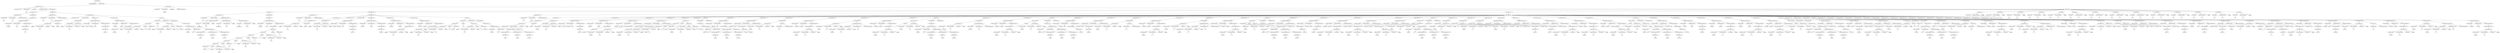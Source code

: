 /*
 * AST in dot format generated by phc -- the PHP compiler
 */

digraph AST {
node_0 [label="AST_php_script"];
node_1 [label="AST_interface_def_list"];
node_2 [label="AST_class_def_list"];
node_3 [label="AST_class_def (179)"];
node_4 [label="AST_class_mod (179)"];
node_5 [label="Token_class_name"];
node_6 [label="H", shape=box]
node_5 -> node_6;
node_7 [label="NULL\n(Token_class_name)", shape=plaintext]
node_8 [label="Token_interface_name_list"];
node_9 [label="AST_member_list"];
node_10 [label="AST_method (181)"];
node_11 [label="AST_signature (184)"];
node_12 [label="AST_method_mod"];
node_13 [label="is_public", shape=plaintext]
node_12 -> node_13;
node_14 [label="Token_method_name"];
node_15 [label="H", shape=box]
node_14 -> node_15;
node_16 [label="AST_formal_parameter_list"];
node_11 -> node_16;
node_11 -> node_14;
node_11 -> node_12;
node_17 [label="AST_statement_list"];
node_18 [label="AST_eval_expr (183)"];
node_19 [label="AST_method_invocation (183)"];
node_20 [label="Token_class_name"];
node_21 [label="%STDLIB%", shape=box]
node_20 -> node_21;
node_22 [label="Token_method_name"];
node_23 [label="echo", shape=box]
node_22 -> node_23;
node_24 [label="AST_actual_parameter_list"];
node_25 [label="AST_actual_parameter"];
node_26 [label="Token_string (183)"];
node_27 [label="H", shape=box]
node_26 -> node_27;
node_25 -> node_26;
node_24 -> node_25;
node_19 -> node_24;
node_19 -> node_22;
node_19 -> node_20;
node_18 -> node_19;
node_17 -> node_18;
node_10 -> node_17;
node_10 -> node_11;
node_28 [label="AST_method (186)"];
node_29 [label="AST_signature (198)"];
node_30 [label="AST_method_mod"];
node_31 [label="is_public", shape=plaintext]
node_30 -> node_31;
node_32 [label="Token_method_name"];
node_33 [label="g", shape=box]
node_32 -> node_33;
node_34 [label="AST_formal_parameter_list"];
node_29 -> node_34;
node_29 -> node_32;
node_29 -> node_30;
node_35 [label="AST_statement_list"];
node_36 [label="AST_eval_expr (188)"];
node_37 [label="AST_assignment (188)"];
node_38 [label="AST_variable (188)"];
node_39 [label="NULL\n(AST_target)", shape=plaintext]
node_40 [label="Token_variable_name"];
node_41 [label="a1", shape=box]
node_40 -> node_41;
node_42 [label="AST_expr_list"];
node_43 [label="NULL\n(AST_expr)", shape=plaintext]
node_38 -> node_43;
node_38 -> node_42;
node_38 -> node_40;
node_38 -> node_39;
node_44 [label="Token_string (188)"];
node_45 [label="old string", shape=box]
node_44 -> node_45;
node_37 -> node_44;
node_37 -> node_38;
node_36 -> node_37;
node_46 [label="AST_eval_expr (189)"];
node_47 [label="AST_assignment (189)"];
node_48 [label="AST_variable (189)"];
node_49 [label="NULL\n(AST_target)", shape=plaintext]
node_50 [label="Token_variable_name"];
node_51 [label="a2", shape=box]
node_50 -> node_51;
node_52 [label="AST_expr_list"];
node_53 [label="NULL\n(AST_expr)", shape=plaintext]
node_48 -> node_53;
node_48 -> node_52;
node_48 -> node_50;
node_48 -> node_49;
node_54 [label="Token_string (189)"];
node_55 [label="old string", shape=box]
node_54 -> node_55;
node_47 -> node_54;
node_47 -> node_48;
node_46 -> node_47;
node_56 [label="AST_eval_expr (191)"];
node_57 [label="AST_method_invocation (191)"];
node_58 [label="Token_class_name"];
node_59 [label="%STDLIB%", shape=box]
node_58 -> node_59;
node_60 [label="Token_method_name"];
node_61 [label="echo", shape=box]
node_60 -> node_61;
node_62 [label="AST_actual_parameter_list"];
node_63 [label="AST_actual_parameter"];
node_64 [label="Token_string (191)"];
node_65 [label="about to i..", shape=box]
node_64 -> node_65;
node_63 -> node_64;
node_62 -> node_63;
node_57 -> node_62;
node_57 -> node_60;
node_57 -> node_58;
node_56 -> node_57;
node_66 [label="AST_eval_expr (192)"];
node_67 [label="AST_method_invocation (192)"];
node_68 [label="Token_class_name"];
node_69 [label="%STDLIB%", shape=box]
node_68 -> node_69;
node_70 [label="Token_method_name"];
node_71 [label="include", shape=box]
node_70 -> node_71;
node_72 [label="AST_actual_parameter_list"];
node_73 [label="AST_actual_parameter"];
node_74 [label="Token_string (192)"];
node_75 [label="included_v..", shape=box]
node_74 -> node_75;
node_73 -> node_74;
node_72 -> node_73;
node_67 -> node_72;
node_67 -> node_70;
node_67 -> node_68;
node_66 -> node_67;
node_76 [label="AST_if (194)"];
node_77 [label="AST_bin_op (194)"];
node_78 [label="AST_bin_op (194)"];
node_79 [label="AST_variable (194)"];
node_80 [label="NULL\n(AST_target)", shape=plaintext]
node_81 [label="Token_variable_name"];
node_82 [label="a1", shape=box]
node_81 -> node_82;
node_83 [label="AST_expr_list"];
node_84 [label="NULL\n(AST_expr)", shape=plaintext]
node_79 -> node_84;
node_79 -> node_83;
node_79 -> node_81;
node_79 -> node_80;
node_85 [label="Token_op"];
node_86 [label="==", shape=box]
node_85 -> node_86;
node_87 [label="Token_string (194)"];
node_88 [label="old value", shape=box]
node_87 -> node_88;
node_78 -> node_87;
node_78 -> node_85;
node_78 -> node_79;
node_89 [label="Token_op"];
node_90 [label="or", shape=box]
node_89 -> node_90;
node_91 [label="AST_bin_op (194)"];
node_92 [label="AST_variable (194)"];
node_93 [label="NULL\n(AST_target)", shape=plaintext]
node_94 [label="Token_variable_name"];
node_95 [label="a2", shape=box]
node_94 -> node_95;
node_96 [label="AST_expr_list"];
node_97 [label="NULL\n(AST_expr)", shape=plaintext]
node_92 -> node_97;
node_92 -> node_96;
node_92 -> node_94;
node_92 -> node_93;
node_98 [label="Token_op"];
node_99 [label="==", shape=box]
node_98 -> node_99;
node_100 [label="Token_string (194)"];
node_101 [label="my old val..", shape=box]
node_100 -> node_101;
node_91 -> node_100;
node_91 -> node_98;
node_91 -> node_92;
node_77 -> node_91;
node_77 -> node_89;
node_77 -> node_78;
node_102 [label="AST_statement_list"];
node_103 [label="AST_eval_expr (196)"];
node_104 [label="AST_method_invocation (196)"];
node_105 [label="Token_class_name"];
node_106 [label="%MAIN%", shape=box]
node_105 -> node_106;
node_107 [label="Token_method_name"];
node_108 [label="fail", shape=box]
node_107 -> node_108;
node_109 [label="AST_actual_parameter_list"];
node_110 [label="AST_actual_parameter (196)"];
node_111 [label="Token_string (196)"];
node_112 [label="__FILE__", shape=box]
node_111 -> node_112;
node_110 -> node_111;
node_113 [label="AST_actual_parameter (196)"];
node_114 [label="Token_int (196)"];
node_115 [label="__LINE__", shape=box]
node_114 -> node_115;
node_113 -> node_114;
node_116 [label="AST_actual_parameter (196)"];
node_117 [label="Token_string (196)"];
node_118 [label="var overwr..", shape=box]
node_117 -> node_118;
node_116 -> node_117;
node_109 -> node_116;
node_109 -> node_113;
node_109 -> node_110;
node_104 -> node_109;
node_104 -> node_107;
node_104 -> node_105;
node_103 -> node_104;
node_102 -> node_103;
node_119 [label="AST_statement_list"];
node_76 -> node_119;
node_76 -> node_102;
node_76 -> node_77;
node_35 -> node_76;
node_35 -> node_66;
node_35 -> node_56;
node_35 -> node_46;
node_35 -> node_36;
node_28 -> node_35;
node_28 -> node_29;
node_9 -> node_28;
node_9 -> node_10;
node_3 -> node_9;
node_3 -> node_8;
node_3 -> node_7;
node_3 -> node_5;
node_3 -> node_4;
node_120 [label="AST_class_def"];
node_121 [label="AST_class_mod"];
node_122 [label="Token_class_name"];
node_123 [label="%MAIN%", shape=box]
node_122 -> node_123;
node_124 [label="NULL\n(Token_class_name)", shape=plaintext]
node_125 [label="Token_interface_name_list"];
node_126 [label="AST_member_list"];
node_127 [label="AST_method (29)"];
node_128 [label="AST_signature (32)"];
node_129 [label="AST_method_mod"];
node_130 [label="is_static", shape=plaintext]
node_129 -> node_130;
node_131 [label="Token_method_name"];
node_132 [label="fail", shape=box]
node_131 -> node_132;
node_133 [label="AST_formal_parameter_list"];
node_134 [label="AST_formal_parameter (29)"];
node_135 [label="AST_type (29)"];
node_136 [label="NULL\n(Token_class_name)", shape=plaintext]
node_135 -> node_136;
node_137 [label="Token_variable_name"];
node_138 [label="file", shape=box]
node_137 -> node_138;
node_139 [label="NULL\n(AST_expr)", shape=plaintext]
node_134 -> node_139;
node_134 -> node_137;
node_134 -> node_135;
node_140 [label="AST_formal_parameter (29)"];
node_141 [label="AST_type (29)"];
node_142 [label="NULL\n(Token_class_name)", shape=plaintext]
node_141 -> node_142;
node_143 [label="Token_variable_name"];
node_144 [label="line", shape=box]
node_143 -> node_144;
node_145 [label="NULL\n(AST_expr)", shape=plaintext]
node_140 -> node_145;
node_140 -> node_143;
node_140 -> node_141;
node_146 [label="AST_formal_parameter (29)"];
node_147 [label="AST_type (29)"];
node_148 [label="NULL\n(Token_class_name)", shape=plaintext]
node_147 -> node_148;
node_149 [label="Token_variable_name"];
node_150 [label="reason", shape=box]
node_149 -> node_150;
node_151 [label="NULL\n(AST_expr)", shape=plaintext]
node_146 -> node_151;
node_146 -> node_149;
node_146 -> node_147;
node_133 -> node_146;
node_133 -> node_140;
node_133 -> node_134;
node_128 -> node_133;
node_128 -> node_131;
node_128 -> node_129;
node_152 [label="AST_statement_list"];
node_153 [label="AST_eval_expr (31)"];
node_154 [label="AST_method_invocation (31)"];
node_155 [label="Token_class_name"];
node_156 [label="%STDLIB%", shape=box]
node_155 -> node_156;
node_157 [label="Token_method_name"];
node_158 [label="print", shape=box]
node_157 -> node_158;
node_159 [label="AST_actual_parameter_list"];
node_160 [label="AST_actual_parameter"];
node_161 [label="AST_bin_op (31)"];
node_162 [label="AST_bin_op (31)"];
node_163 [label="AST_bin_op (31)"];
node_164 [label="AST_bin_op (31)"];
node_165 [label="AST_bin_op (31)"];
node_166 [label="AST_bin_op (31)"];
node_167 [label="Token_string (31)"];
node_168 [label="Failure: '", shape=box]
node_167 -> node_168;
node_169 [label="Token_op"];
node_170 [label=".", shape=box]
node_169 -> node_170;
node_171 [label="AST_variable (31)"];
node_172 [label="NULL\n(AST_target)", shape=plaintext]
node_173 [label="Token_variable_name"];
node_174 [label="reason", shape=box]
node_173 -> node_174;
node_175 [label="AST_expr_list"];
node_176 [label="NULL\n(AST_expr)", shape=plaintext]
node_171 -> node_176;
node_171 -> node_175;
node_171 -> node_173;
node_171 -> node_172;
node_166 -> node_171;
node_166 -> node_169;
node_166 -> node_167;
node_177 [label="Token_op"];
node_178 [label=".", shape=box]
node_177 -> node_178;
node_179 [label="Token_string (31)"];
node_180 [label="' on ", shape=box]
node_179 -> node_180;
node_165 -> node_179;
node_165 -> node_177;
node_165 -> node_166;
node_181 [label="Token_op"];
node_182 [label=".", shape=box]
node_181 -> node_182;
node_183 [label="AST_variable (31)"];
node_184 [label="NULL\n(AST_target)", shape=plaintext]
node_185 [label="Token_variable_name"];
node_186 [label="file", shape=box]
node_185 -> node_186;
node_187 [label="AST_expr_list"];
node_188 [label="NULL\n(AST_expr)", shape=plaintext]
node_183 -> node_188;
node_183 -> node_187;
node_183 -> node_185;
node_183 -> node_184;
node_164 -> node_183;
node_164 -> node_181;
node_164 -> node_165;
node_189 [label="Token_op"];
node_190 [label=".", shape=box]
node_189 -> node_190;
node_191 [label="Token_string (31)"];
node_192 [label=":", shape=box]
node_191 -> node_192;
node_163 -> node_191;
node_163 -> node_189;
node_163 -> node_164;
node_193 [label="Token_op"];
node_194 [label=".", shape=box]
node_193 -> node_194;
node_195 [label="AST_variable (31)"];
node_196 [label="NULL\n(AST_target)", shape=plaintext]
node_197 [label="Token_variable_name"];
node_198 [label="line", shape=box]
node_197 -> node_198;
node_199 [label="AST_expr_list"];
node_200 [label="NULL\n(AST_expr)", shape=plaintext]
node_195 -> node_200;
node_195 -> node_199;
node_195 -> node_197;
node_195 -> node_196;
node_162 -> node_195;
node_162 -> node_193;
node_162 -> node_163;
node_201 [label="Token_op"];
node_202 [label=".", shape=box]
node_201 -> node_202;
node_203 [label="Token_string (31)"];
node_204 [label="", shape=box]
node_203 -> node_204;
node_161 -> node_203;
node_161 -> node_201;
node_161 -> node_162;
node_160 -> node_161;
node_159 -> node_160;
node_154 -> node_159;
node_154 -> node_157;
node_154 -> node_155;
node_153 -> node_154;
node_152 -> node_153;
node_127 -> node_152;
node_127 -> node_128;
node_205 [label="AST_method (159)"];
node_206 [label="AST_signature (174)"];
node_207 [label="AST_method_mod"];
node_208 [label="is_static", shape=plaintext]
node_207 -> node_208;
node_209 [label="Token_method_name"];
node_210 [label="g", shape=box]
node_209 -> node_210;
node_211 [label="AST_formal_parameter_list"];
node_206 -> node_211;
node_206 -> node_209;
node_206 -> node_207;
node_212 [label="AST_statement_list"];
node_213 [label="AST_eval_expr (161)"];
node_214 [label="AST_assignment (161)"];
node_215 [label="AST_variable (161)"];
node_216 [label="NULL\n(AST_target)", shape=plaintext]
node_217 [label="Token_variable_name"];
node_218 [label="a1", shape=box]
node_217 -> node_218;
node_219 [label="AST_expr_list"];
node_220 [label="NULL\n(AST_expr)", shape=plaintext]
node_215 -> node_220;
node_215 -> node_219;
node_215 -> node_217;
node_215 -> node_216;
node_221 [label="Token_string (161)"];
node_222 [label="old string", shape=box]
node_221 -> node_222;
node_214 -> node_221;
node_214 -> node_215;
node_213 -> node_214;
node_223 [label="AST_eval_expr (162)"];
node_224 [label="AST_assignment (162)"];
node_225 [label="AST_variable (162)"];
node_226 [label="NULL\n(AST_target)", shape=plaintext]
node_227 [label="Token_variable_name"];
node_228 [label="a2", shape=box]
node_227 -> node_228;
node_229 [label="AST_expr_list"];
node_230 [label="NULL\n(AST_expr)", shape=plaintext]
node_225 -> node_230;
node_225 -> node_229;
node_225 -> node_227;
node_225 -> node_226;
node_231 [label="Token_string (162)"];
node_232 [label="old string", shape=box]
node_231 -> node_232;
node_224 -> node_231;
node_224 -> node_225;
node_223 -> node_224;
node_233 [label="AST_eval_expr (164)"];
node_234 [label="AST_method_invocation (164)"];
node_235 [label="Token_class_name"];
node_236 [label="%STDLIB%", shape=box]
node_235 -> node_236;
node_237 [label="Token_method_name"];
node_238 [label="echo", shape=box]
node_237 -> node_238;
node_239 [label="AST_actual_parameter_list"];
node_240 [label="AST_actual_parameter"];
node_241 [label="Token_string (164)"];
node_242 [label="about to i..", shape=box]
node_241 -> node_242;
node_240 -> node_241;
node_239 -> node_240;
node_234 -> node_239;
node_234 -> node_237;
node_234 -> node_235;
node_233 -> node_234;
node_243 [label="AST_eval_expr (165)"];
node_244 [label="AST_method_invocation (165)"];
node_245 [label="Token_class_name"];
node_246 [label="%STDLIB%", shape=box]
node_245 -> node_246;
node_247 [label="Token_method_name"];
node_248 [label="require", shape=box]
node_247 -> node_248;
node_249 [label="AST_actual_parameter_list"];
node_250 [label="AST_actual_parameter"];
node_251 [label="Token_string (165)"];
node_252 [label="included_v..", shape=box]
node_251 -> node_252;
node_250 -> node_251;
node_249 -> node_250;
node_244 -> node_249;
node_244 -> node_247;
node_244 -> node_245;
node_243 -> node_244;
node_253 [label="AST_eval_expr (167)"];
node_254 [label="AST_method_invocation (167)"];
node_255 [label="Token_class_name"];
node_256 [label="%STDLIB%", shape=box]
node_255 -> node_256;
node_257 [label="Token_method_name"];
node_258 [label="var_dump", shape=box]
node_257 -> node_258;
node_259 [label="AST_actual_parameter_list"];
node_260 [label="AST_actual_parameter (167)"];
node_261 [label="AST_variable (167)"];
node_262 [label="NULL\n(AST_target)", shape=plaintext]
node_263 [label="Token_variable_name"];
node_264 [label="a1", shape=box]
node_263 -> node_264;
node_265 [label="AST_expr_list"];
node_266 [label="NULL\n(AST_expr)", shape=plaintext]
node_261 -> node_266;
node_261 -> node_265;
node_261 -> node_263;
node_261 -> node_262;
node_260 -> node_261;
node_259 -> node_260;
node_254 -> node_259;
node_254 -> node_257;
node_254 -> node_255;
node_253 -> node_254;
node_267 [label="AST_eval_expr (168)"];
node_268 [label="AST_method_invocation (168)"];
node_269 [label="Token_class_name"];
node_270 [label="%STDLIB%", shape=box]
node_269 -> node_270;
node_271 [label="Token_method_name"];
node_272 [label="var_dump", shape=box]
node_271 -> node_272;
node_273 [label="AST_actual_parameter_list"];
node_274 [label="AST_actual_parameter (168)"];
node_275 [label="AST_variable (168)"];
node_276 [label="NULL\n(AST_target)", shape=plaintext]
node_277 [label="Token_variable_name"];
node_278 [label="a2", shape=box]
node_277 -> node_278;
node_279 [label="AST_expr_list"];
node_280 [label="NULL\n(AST_expr)", shape=plaintext]
node_275 -> node_280;
node_275 -> node_279;
node_275 -> node_277;
node_275 -> node_276;
node_274 -> node_275;
node_273 -> node_274;
node_268 -> node_273;
node_268 -> node_271;
node_268 -> node_269;
node_267 -> node_268;
node_281 [label="AST_if (170)"];
node_282 [label="AST_bin_op (170)"];
node_283 [label="AST_bin_op (170)"];
node_284 [label="AST_variable (170)"];
node_285 [label="NULL\n(AST_target)", shape=plaintext]
node_286 [label="Token_variable_name"];
node_287 [label="a1", shape=box]
node_286 -> node_287;
node_288 [label="AST_expr_list"];
node_289 [label="NULL\n(AST_expr)", shape=plaintext]
node_284 -> node_289;
node_284 -> node_288;
node_284 -> node_286;
node_284 -> node_285;
node_290 [label="Token_op"];
node_291 [label="==", shape=box]
node_290 -> node_291;
node_292 [label="Token_string (170)"];
node_293 [label="old value", shape=box]
node_292 -> node_293;
node_283 -> node_292;
node_283 -> node_290;
node_283 -> node_284;
node_294 [label="Token_op"];
node_295 [label="or", shape=box]
node_294 -> node_295;
node_296 [label="AST_bin_op (170)"];
node_297 [label="AST_variable (170)"];
node_298 [label="NULL\n(AST_target)", shape=plaintext]
node_299 [label="Token_variable_name"];
node_300 [label="a2", shape=box]
node_299 -> node_300;
node_301 [label="AST_expr_list"];
node_302 [label="NULL\n(AST_expr)", shape=plaintext]
node_297 -> node_302;
node_297 -> node_301;
node_297 -> node_299;
node_297 -> node_298;
node_303 [label="Token_op"];
node_304 [label="==", shape=box]
node_303 -> node_304;
node_305 [label="Token_string (170)"];
node_306 [label="my old val..", shape=box]
node_305 -> node_306;
node_296 -> node_305;
node_296 -> node_303;
node_296 -> node_297;
node_282 -> node_296;
node_282 -> node_294;
node_282 -> node_283;
node_307 [label="AST_statement_list"];
node_308 [label="AST_eval_expr (172)"];
node_309 [label="AST_method_invocation (172)"];
node_310 [label="Token_class_name"];
node_311 [label="%MAIN%", shape=box]
node_310 -> node_311;
node_312 [label="Token_method_name"];
node_313 [label="fail", shape=box]
node_312 -> node_313;
node_314 [label="AST_actual_parameter_list"];
node_315 [label="AST_actual_parameter (172)"];
node_316 [label="Token_string (172)"];
node_317 [label="__FILE__", shape=box]
node_316 -> node_317;
node_315 -> node_316;
node_318 [label="AST_actual_parameter (172)"];
node_319 [label="Token_int (172)"];
node_320 [label="__LINE__", shape=box]
node_319 -> node_320;
node_318 -> node_319;
node_321 [label="AST_actual_parameter (172)"];
node_322 [label="Token_string (172)"];
node_323 [label="var overwr..", shape=box]
node_322 -> node_323;
node_321 -> node_322;
node_314 -> node_321;
node_314 -> node_318;
node_314 -> node_315;
node_309 -> node_314;
node_309 -> node_312;
node_309 -> node_310;
node_308 -> node_309;
node_307 -> node_308;
node_324 [label="AST_statement_list"];
node_281 -> node_324;
node_281 -> node_307;
node_281 -> node_282;
node_212 -> node_281;
node_212 -> node_267;
node_212 -> node_253;
node_212 -> node_243;
node_212 -> node_233;
node_212 -> node_223;
node_212 -> node_213;
node_205 -> node_212;
node_205 -> node_206;
node_325 [label="AST_method (232)"];
node_326 [label="AST_signature (232)"];
node_327 [label="AST_method_mod"];
node_328 [label="is_static", shape=plaintext]
node_327 -> node_328;
node_329 [label="Token_method_name"];
node_330 [label="%run%", shape=box]
node_329 -> node_330;
node_331 [label="AST_formal_parameter_list"];
node_326 -> node_331;
node_326 -> node_329;
node_326 -> node_327;
node_332 [label="AST_statement_list"];
node_333 [label="AST_eval_expr (37)"];
node_334 [label="AST_assignment (37)"];
node_335 [label="AST_variable (37)"];
node_336 [label="Token_class_name"];
node_337 [label="%MAIN%", shape=box]
node_336 -> node_337;
node_338 [label="Token_variable_name"];
node_339 [label="a1", shape=box]
node_338 -> node_339;
node_340 [label="AST_expr_list"];
node_341 [label="NULL\n(AST_expr)", shape=plaintext]
node_335 -> node_341;
node_335 -> node_340;
node_335 -> node_338;
node_335 -> node_336;
node_342 [label="Token_string (37)"];
node_343 [label="old value", shape=box]
node_342 -> node_343;
node_334 -> node_342;
node_334 -> node_335;
node_333 -> node_334;
node_344 [label="AST_eval_expr (38)"];
node_345 [label="AST_assignment (38)"];
node_346 [label="AST_variable (38)"];
node_347 [label="Token_class_name"];
node_348 [label="%MAIN%", shape=box]
node_347 -> node_348;
node_349 [label="Token_variable_name"];
node_350 [label="a2", shape=box]
node_349 -> node_350;
node_351 [label="AST_expr_list"];
node_352 [label="NULL\n(AST_expr)", shape=plaintext]
node_346 -> node_352;
node_346 -> node_351;
node_346 -> node_349;
node_346 -> node_347;
node_353 [label="Token_string (38)"];
node_354 [label="my old val..", shape=box]
node_353 -> node_354;
node_345 -> node_353;
node_345 -> node_346;
node_344 -> node_345;
node_355 [label="AST_eval_expr (40)"];
node_356 [label="AST_method_invocation (40)"];
node_357 [label="Token_class_name"];
node_358 [label="%STDLIB%", shape=box]
node_357 -> node_358;
node_359 [label="Token_method_name"];
node_360 [label="echo", shape=box]
node_359 -> node_360;
node_361 [label="AST_actual_parameter_list"];
node_362 [label="AST_actual_parameter"];
node_363 [label="Token_string (40)"];
node_364 [label="about to i..", shape=box]
node_363 -> node_364;
node_362 -> node_363;
node_361 -> node_362;
node_356 -> node_361;
node_356 -> node_359;
node_356 -> node_357;
node_355 -> node_356;
node_365 [label="AST_eval_expr (41)"];
node_366 [label="AST_method_invocation (41)"];
node_367 [label="Token_class_name"];
node_368 [label="%STDLIB%", shape=box]
node_367 -> node_368;
node_369 [label="Token_method_name"];
node_370 [label="include", shape=box]
node_369 -> node_370;
node_371 [label="AST_actual_parameter_list"];
node_372 [label="AST_actual_parameter"];
node_373 [label="Token_string (41)"];
node_374 [label="included_v..", shape=box]
node_373 -> node_374;
node_372 -> node_373;
node_371 -> node_372;
node_366 -> node_371;
node_366 -> node_369;
node_366 -> node_367;
node_365 -> node_366;
node_375 [label="AST_eval_expr (43)"];
node_376 [label="AST_method_invocation (43)"];
node_377 [label="Token_class_name"];
node_378 [label="%STDLIB%", shape=box]
node_377 -> node_378;
node_379 [label="Token_method_name"];
node_380 [label="var_dump", shape=box]
node_379 -> node_380;
node_381 [label="AST_actual_parameter_list"];
node_382 [label="AST_actual_parameter (43)"];
node_383 [label="AST_variable (43)"];
node_384 [label="Token_class_name"];
node_385 [label="%MAIN%", shape=box]
node_384 -> node_385;
node_386 [label="Token_variable_name"];
node_387 [label="a1", shape=box]
node_386 -> node_387;
node_388 [label="AST_expr_list"];
node_389 [label="NULL\n(AST_expr)", shape=plaintext]
node_383 -> node_389;
node_383 -> node_388;
node_383 -> node_386;
node_383 -> node_384;
node_382 -> node_383;
node_381 -> node_382;
node_376 -> node_381;
node_376 -> node_379;
node_376 -> node_377;
node_375 -> node_376;
node_390 [label="AST_eval_expr (44)"];
node_391 [label="AST_method_invocation (44)"];
node_392 [label="Token_class_name"];
node_393 [label="%STDLIB%", shape=box]
node_392 -> node_393;
node_394 [label="Token_method_name"];
node_395 [label="var_dump", shape=box]
node_394 -> node_395;
node_396 [label="AST_actual_parameter_list"];
node_397 [label="AST_actual_parameter (44)"];
node_398 [label="AST_variable (44)"];
node_399 [label="Token_class_name"];
node_400 [label="%MAIN%", shape=box]
node_399 -> node_400;
node_401 [label="Token_variable_name"];
node_402 [label="a2", shape=box]
node_401 -> node_402;
node_403 [label="AST_expr_list"];
node_404 [label="NULL\n(AST_expr)", shape=plaintext]
node_398 -> node_404;
node_398 -> node_403;
node_398 -> node_401;
node_398 -> node_399;
node_397 -> node_398;
node_396 -> node_397;
node_391 -> node_396;
node_391 -> node_394;
node_391 -> node_392;
node_390 -> node_391;
node_405 [label="AST_if (46)"];
node_406 [label="AST_bin_op (46)"];
node_407 [label="AST_bin_op (46)"];
node_408 [label="AST_variable (46)"];
node_409 [label="Token_class_name"];
node_410 [label="%MAIN%", shape=box]
node_409 -> node_410;
node_411 [label="Token_variable_name"];
node_412 [label="a1", shape=box]
node_411 -> node_412;
node_413 [label="AST_expr_list"];
node_414 [label="NULL\n(AST_expr)", shape=plaintext]
node_408 -> node_414;
node_408 -> node_413;
node_408 -> node_411;
node_408 -> node_409;
node_415 [label="Token_op"];
node_416 [label="==", shape=box]
node_415 -> node_416;
node_417 [label="Token_string (46)"];
node_418 [label="old value", shape=box]
node_417 -> node_418;
node_407 -> node_417;
node_407 -> node_415;
node_407 -> node_408;
node_419 [label="Token_op"];
node_420 [label="or", shape=box]
node_419 -> node_420;
node_421 [label="AST_bin_op (46)"];
node_422 [label="AST_variable (46)"];
node_423 [label="Token_class_name"];
node_424 [label="%MAIN%", shape=box]
node_423 -> node_424;
node_425 [label="Token_variable_name"];
node_426 [label="a2", shape=box]
node_425 -> node_426;
node_427 [label="AST_expr_list"];
node_428 [label="NULL\n(AST_expr)", shape=plaintext]
node_422 -> node_428;
node_422 -> node_427;
node_422 -> node_425;
node_422 -> node_423;
node_429 [label="Token_op"];
node_430 [label="==", shape=box]
node_429 -> node_430;
node_431 [label="Token_string (46)"];
node_432 [label="my old val..", shape=box]
node_431 -> node_432;
node_421 -> node_431;
node_421 -> node_429;
node_421 -> node_422;
node_406 -> node_421;
node_406 -> node_419;
node_406 -> node_407;
node_433 [label="AST_statement_list"];
node_434 [label="AST_eval_expr (48)"];
node_435 [label="AST_method_invocation (48)"];
node_436 [label="Token_class_name"];
node_437 [label="%MAIN%", shape=box]
node_436 -> node_437;
node_438 [label="Token_method_name"];
node_439 [label="fail", shape=box]
node_438 -> node_439;
node_440 [label="AST_actual_parameter_list"];
node_441 [label="AST_actual_parameter (48)"];
node_442 [label="Token_string (48)"];
node_443 [label="__FILE__", shape=box]
node_442 -> node_443;
node_441 -> node_442;
node_444 [label="AST_actual_parameter (48)"];
node_445 [label="Token_int (48)"];
node_446 [label="__LINE__", shape=box]
node_445 -> node_446;
node_444 -> node_445;
node_447 [label="AST_actual_parameter (48)"];
node_448 [label="Token_string (48)"];
node_449 [label="var overwr..", shape=box]
node_448 -> node_449;
node_447 -> node_448;
node_440 -> node_447;
node_440 -> node_444;
node_440 -> node_441;
node_435 -> node_440;
node_435 -> node_438;
node_435 -> node_436;
node_434 -> node_435;
node_433 -> node_434;
node_450 [label="AST_statement_list"];
node_405 -> node_450;
node_405 -> node_433;
node_405 -> node_406;
node_451 [label="AST_eval_expr (56)"];
node_452 [label="AST_method_invocation (56)"];
node_453 [label="Token_class_name"];
node_454 [label="%STDLIB%", shape=box]
node_453 -> node_454;
node_455 [label="Token_method_name"];
node_456 [label="echo", shape=box]
node_455 -> node_456;
node_457 [label="AST_actual_parameter_list"];
node_458 [label="AST_actual_parameter"];
node_459 [label="Token_string (56)"];
node_460 [label="about to i..", shape=box]
node_459 -> node_460;
node_458 -> node_459;
node_457 -> node_458;
node_452 -> node_457;
node_452 -> node_455;
node_452 -> node_453;
node_451 -> node_452;
node_461 [label="AST_eval_expr (57)"];
node_462 [label="AST_method_invocation (57)"];
node_463 [label="Token_class_name"];
node_464 [label="%STDLIB%", shape=box]
node_463 -> node_464;
node_465 [label="Token_method_name"];
node_466 [label="include", shape=box]
node_465 -> node_466;
node_467 [label="AST_actual_parameter_list"];
node_468 [label="AST_actual_parameter"];
node_469 [label="Token_string (57)"];
node_470 [label="included_c..", shape=box]
node_469 -> node_470;
node_468 -> node_469;
node_467 -> node_468;
node_462 -> node_467;
node_462 -> node_465;
node_462 -> node_463;
node_461 -> node_462;
node_471 [label="AST_eval_expr (59)"];
node_472 [label="AST_assignment (59)"];
node_473 [label="AST_variable (59)"];
node_474 [label="Token_class_name"];
node_475 [label="%MAIN%", shape=box]
node_474 -> node_475;
node_476 [label="Token_variable_name"];
node_477 [label="b", shape=box]
node_476 -> node_477;
node_478 [label="AST_expr_list"];
node_479 [label="NULL\n(AST_expr)", shape=plaintext]
node_473 -> node_479;
node_473 -> node_478;
node_473 -> node_476;
node_473 -> node_474;
node_480 [label="AST_new (59)"];
node_481 [label="Token_class_name"];
node_482 [label="B", shape=box]
node_481 -> node_482;
node_483 [label="AST_actual_parameter_list"];
node_480 -> node_483;
node_480 -> node_481;
node_472 -> node_480;
node_472 -> node_473;
node_471 -> node_472;
node_484 [label="AST_eval_expr (60)"];
node_485 [label="AST_method_invocation (60)"];
node_486 [label="Token_class_name"];
node_487 [label="%STDLIB%", shape=box]
node_486 -> node_487;
node_488 [label="Token_method_name"];
node_489 [label="var_dump", shape=box]
node_488 -> node_489;
node_490 [label="AST_actual_parameter_list"];
node_491 [label="AST_actual_parameter (60)"];
node_492 [label="AST_variable (60)"];
node_493 [label="Token_class_name"];
node_494 [label="%MAIN%", shape=box]
node_493 -> node_494;
node_495 [label="Token_variable_name"];
node_496 [label="b", shape=box]
node_495 -> node_496;
node_497 [label="AST_expr_list"];
node_498 [label="NULL\n(AST_expr)", shape=plaintext]
node_492 -> node_498;
node_492 -> node_497;
node_492 -> node_495;
node_492 -> node_493;
node_491 -> node_492;
node_490 -> node_491;
node_485 -> node_490;
node_485 -> node_488;
node_485 -> node_486;
node_484 -> node_485;
node_499 [label="AST_eval_expr (61)"];
node_500 [label="AST_assignment (61)"];
node_501 [label="AST_variable (61)"];
node_502 [label="Token_class_name"];
node_503 [label="%MAIN%", shape=box]
node_502 -> node_503;
node_504 [label="Token_variable_name"];
node_505 [label="b", shape=box]
node_504 -> node_505;
node_506 [label="AST_expr_list"];
node_507 [label="NULL\n(AST_expr)", shape=plaintext]
node_501 -> node_507;
node_501 -> node_506;
node_501 -> node_504;
node_501 -> node_502;
node_508 [label="AST_method_invocation (61)"];
node_509 [label="AST_variable (61)"];
node_510 [label="Token_class_name"];
node_511 [label="%MAIN%", shape=box]
node_510 -> node_511;
node_512 [label="Token_variable_name"];
node_513 [label="b", shape=box]
node_512 -> node_513;
node_514 [label="AST_expr_list"];
node_515 [label="NULL\n(AST_expr)", shape=plaintext]
node_509 -> node_515;
node_509 -> node_514;
node_509 -> node_512;
node_509 -> node_510;
node_516 [label="Token_method_name (61)"];
node_517 [label="b", shape=box]
node_516 -> node_517;
node_518 [label="AST_actual_parameter_list"];
node_508 -> node_518;
node_508 -> node_516;
node_508 -> node_509;
node_500 -> node_508;
node_500 -> node_501;
node_499 -> node_500;
node_519 [label="AST_eval_expr (62)"];
node_520 [label="AST_method_invocation (62)"];
node_521 [label="Token_class_name"];
node_522 [label="%STDLIB%", shape=box]
node_521 -> node_522;
node_523 [label="Token_method_name"];
node_524 [label="var_dump", shape=box]
node_523 -> node_524;
node_525 [label="AST_actual_parameter_list"];
node_526 [label="AST_actual_parameter (62)"];
node_527 [label="AST_variable (62)"];
node_528 [label="Token_class_name"];
node_529 [label="%MAIN%", shape=box]
node_528 -> node_529;
node_530 [label="Token_variable_name"];
node_531 [label="b", shape=box]
node_530 -> node_531;
node_532 [label="AST_expr_list"];
node_533 [label="NULL\n(AST_expr)", shape=plaintext]
node_527 -> node_533;
node_527 -> node_532;
node_527 -> node_530;
node_527 -> node_528;
node_526 -> node_527;
node_525 -> node_526;
node_520 -> node_525;
node_520 -> node_523;
node_520 -> node_521;
node_519 -> node_520;
node_534 [label="AST_if (63)"];
node_535 [label="AST_unary_op (63)"];
node_536 [label="Token_op"];
node_537 [label="!", shape=box]
node_536 -> node_537;
node_538 [label="AST_variable (63)"];
node_539 [label="Token_class_name"];
node_540 [label="%MAIN%", shape=box]
node_539 -> node_540;
node_541 [label="Token_variable_name"];
node_542 [label="b", shape=box]
node_541 -> node_542;
node_543 [label="AST_expr_list"];
node_544 [label="NULL\n(AST_expr)", shape=plaintext]
node_538 -> node_544;
node_538 -> node_543;
node_538 -> node_541;
node_538 -> node_539;
node_535 -> node_538;
node_535 -> node_536;
node_545 [label="AST_statement_list"];
node_546 [label="AST_eval_expr (65)"];
node_547 [label="AST_method_invocation (65)"];
node_548 [label="Token_class_name"];
node_549 [label="%MAIN%", shape=box]
node_548 -> node_549;
node_550 [label="Token_method_name"];
node_551 [label="fail", shape=box]
node_550 -> node_551;
node_552 [label="AST_actual_parameter_list"];
node_553 [label="AST_actual_parameter (65)"];
node_554 [label="Token_string (65)"];
node_555 [label="__FILE__", shape=box]
node_554 -> node_555;
node_553 -> node_554;
node_556 [label="AST_actual_parameter (65)"];
node_557 [label="Token_int (65)"];
node_558 [label="__LINE__", shape=box]
node_557 -> node_558;
node_556 -> node_557;
node_559 [label="AST_actual_parameter (65)"];
node_560 [label="Token_string (65)"];
node_561 [label="included c..", shape=box]
node_560 -> node_561;
node_559 -> node_560;
node_552 -> node_559;
node_552 -> node_556;
node_552 -> node_553;
node_547 -> node_552;
node_547 -> node_550;
node_547 -> node_548;
node_546 -> node_547;
node_545 -> node_546;
node_562 [label="AST_statement_list"];
node_534 -> node_562;
node_534 -> node_545;
node_534 -> node_535;
node_563 [label="AST_eval_expr (67)"];
node_564 [label="AST_assignment (67)"];
node_565 [label="AST_variable (67)"];
node_566 [label="Token_class_name"];
node_567 [label="%MAIN%", shape=box]
node_566 -> node_567;
node_568 [label="Token_variable_name"];
node_569 [label="b", shape=box]
node_568 -> node_569;
node_570 [label="AST_expr_list"];
node_571 [label="NULL\n(AST_expr)", shape=plaintext]
node_565 -> node_571;
node_565 -> node_570;
node_565 -> node_568;
node_565 -> node_566;
node_572 [label="AST_method_invocation (67)"];
node_573 [label="Token_class_name"];
node_574 [label="%STDLIB%", shape=box]
node_573 -> node_574;
node_575 [label="Token_method_name"];
node_576 [label="b", shape=box]
node_575 -> node_576;
node_577 [label="AST_actual_parameter_list"];
node_572 -> node_577;
node_572 -> node_575;
node_572 -> node_573;
node_564 -> node_572;
node_564 -> node_565;
node_563 -> node_564;
node_578 [label="AST_eval_expr (68)"];
node_579 [label="AST_method_invocation (68)"];
node_580 [label="Token_class_name"];
node_581 [label="%STDLIB%", shape=box]
node_580 -> node_581;
node_582 [label="Token_method_name"];
node_583 [label="var_dump", shape=box]
node_582 -> node_583;
node_584 [label="AST_actual_parameter_list"];
node_585 [label="AST_actual_parameter (68)"];
node_586 [label="AST_variable (68)"];
node_587 [label="Token_class_name"];
node_588 [label="%MAIN%", shape=box]
node_587 -> node_588;
node_589 [label="Token_variable_name"];
node_590 [label="b", shape=box]
node_589 -> node_590;
node_591 [label="AST_expr_list"];
node_592 [label="NULL\n(AST_expr)", shape=plaintext]
node_586 -> node_592;
node_586 -> node_591;
node_586 -> node_589;
node_586 -> node_587;
node_585 -> node_586;
node_584 -> node_585;
node_579 -> node_584;
node_579 -> node_582;
node_579 -> node_580;
node_578 -> node_579;
node_593 [label="AST_if (69)"];
node_594 [label="AST_unary_op (69)"];
node_595 [label="Token_op"];
node_596 [label="!", shape=box]
node_595 -> node_596;
node_597 [label="AST_variable (69)"];
node_598 [label="Token_class_name"];
node_599 [label="%MAIN%", shape=box]
node_598 -> node_599;
node_600 [label="Token_variable_name"];
node_601 [label="b", shape=box]
node_600 -> node_601;
node_602 [label="AST_expr_list"];
node_603 [label="NULL\n(AST_expr)", shape=plaintext]
node_597 -> node_603;
node_597 -> node_602;
node_597 -> node_600;
node_597 -> node_598;
node_594 -> node_597;
node_594 -> node_595;
node_604 [label="AST_statement_list"];
node_605 [label="AST_eval_expr (71)"];
node_606 [label="AST_method_invocation (71)"];
node_607 [label="Token_class_name"];
node_608 [label="%MAIN%", shape=box]
node_607 -> node_608;
node_609 [label="Token_method_name"];
node_610 [label="fail", shape=box]
node_609 -> node_610;
node_611 [label="AST_actual_parameter_list"];
node_612 [label="AST_actual_parameter (71)"];
node_613 [label="Token_string (71)"];
node_614 [label="__FILE__", shape=box]
node_613 -> node_614;
node_612 -> node_613;
node_615 [label="AST_actual_parameter (71)"];
node_616 [label="Token_int (71)"];
node_617 [label="__LINE__", shape=box]
node_616 -> node_617;
node_615 -> node_616;
node_618 [label="AST_actual_parameter (71)"];
node_619 [label="Token_string (71)"];
node_620 [label="included f..", shape=box]
node_619 -> node_620;
node_618 -> node_619;
node_611 -> node_618;
node_611 -> node_615;
node_611 -> node_612;
node_606 -> node_611;
node_606 -> node_609;
node_606 -> node_607;
node_605 -> node_606;
node_604 -> node_605;
node_621 [label="AST_statement_list"];
node_593 -> node_621;
node_593 -> node_604;
node_593 -> node_594;
node_622 [label="AST_eval_expr (80)"];
node_623 [label="AST_method_invocation (80)"];
node_624 [label="Token_class_name"];
node_625 [label="%STDLIB%", shape=box]
node_624 -> node_625;
node_626 [label="Token_method_name"];
node_627 [label="echo", shape=box]
node_626 -> node_627;
node_628 [label="AST_actual_parameter_list"];
node_629 [label="AST_actual_parameter"];
node_630 [label="Token_string (80)"];
node_631 [label="about to i..", shape=box]
node_630 -> node_631;
node_629 -> node_630;
node_628 -> node_629;
node_623 -> node_628;
node_623 -> node_626;
node_623 -> node_624;
node_622 -> node_623;
node_632 [label="AST_eval_expr (81)"];
node_633 [label="AST_method_invocation (81)"];
node_634 [label="Token_class_name"];
node_635 [label="%STDLIB%", shape=box]
node_634 -> node_635;
node_636 [label="Token_method_name"];
node_637 [label="include", shape=box]
node_636 -> node_637;
node_638 [label="AST_actual_parameter_list"];
node_639 [label="AST_actual_parameter"];
node_640 [label="Token_string (81)"];
node_641 [label="included_c..", shape=box]
node_640 -> node_641;
node_639 -> node_640;
node_638 -> node_639;
node_633 -> node_638;
node_633 -> node_636;
node_633 -> node_634;
node_632 -> node_633;
node_642 [label="AST_eval_expr (83)"];
node_643 [label="AST_assignment (83)"];
node_644 [label="AST_variable (83)"];
node_645 [label="Token_class_name"];
node_646 [label="%MAIN%", shape=box]
node_645 -> node_646;
node_647 [label="Token_variable_name"];
node_648 [label="c", shape=box]
node_647 -> node_648;
node_649 [label="AST_expr_list"];
node_650 [label="NULL\n(AST_expr)", shape=plaintext]
node_644 -> node_650;
node_644 -> node_649;
node_644 -> node_647;
node_644 -> node_645;
node_651 [label="AST_new (83)"];
node_652 [label="Token_class_name"];
node_653 [label="C", shape=box]
node_652 -> node_653;
node_654 [label="AST_actual_parameter_list"];
node_651 -> node_654;
node_651 -> node_652;
node_643 -> node_651;
node_643 -> node_644;
node_642 -> node_643;
node_655 [label="AST_eval_expr (84)"];
node_656 [label="AST_method_invocation (84)"];
node_657 [label="Token_class_name"];
node_658 [label="%STDLIB%", shape=box]
node_657 -> node_658;
node_659 [label="Token_method_name"];
node_660 [label="var_dump", shape=box]
node_659 -> node_660;
node_661 [label="AST_actual_parameter_list"];
node_662 [label="AST_actual_parameter (84)"];
node_663 [label="AST_variable (84)"];
node_664 [label="Token_class_name"];
node_665 [label="%MAIN%", shape=box]
node_664 -> node_665;
node_666 [label="Token_variable_name"];
node_667 [label="c", shape=box]
node_666 -> node_667;
node_668 [label="AST_expr_list"];
node_669 [label="NULL\n(AST_expr)", shape=plaintext]
node_663 -> node_669;
node_663 -> node_668;
node_663 -> node_666;
node_663 -> node_664;
node_662 -> node_663;
node_661 -> node_662;
node_656 -> node_661;
node_656 -> node_659;
node_656 -> node_657;
node_655 -> node_656;
node_670 [label="AST_eval_expr (85)"];
node_671 [label="AST_assignment (85)"];
node_672 [label="AST_variable (85)"];
node_673 [label="Token_class_name"];
node_674 [label="%MAIN%", shape=box]
node_673 -> node_674;
node_675 [label="Token_variable_name"];
node_676 [label="c", shape=box]
node_675 -> node_676;
node_677 [label="AST_expr_list"];
node_678 [label="NULL\n(AST_expr)", shape=plaintext]
node_672 -> node_678;
node_672 -> node_677;
node_672 -> node_675;
node_672 -> node_673;
node_679 [label="AST_method_invocation (85)"];
node_680 [label="AST_variable (85)"];
node_681 [label="Token_class_name"];
node_682 [label="%MAIN%", shape=box]
node_681 -> node_682;
node_683 [label="Token_variable_name"];
node_684 [label="c", shape=box]
node_683 -> node_684;
node_685 [label="AST_expr_list"];
node_686 [label="NULL\n(AST_expr)", shape=plaintext]
node_680 -> node_686;
node_680 -> node_685;
node_680 -> node_683;
node_680 -> node_681;
node_687 [label="Token_method_name (85)"];
node_688 [label="cc", shape=box]
node_687 -> node_688;
node_689 [label="AST_actual_parameter_list"];
node_679 -> node_689;
node_679 -> node_687;
node_679 -> node_680;
node_671 -> node_679;
node_671 -> node_672;
node_670 -> node_671;
node_690 [label="AST_eval_expr (86)"];
node_691 [label="AST_method_invocation (86)"];
node_692 [label="Token_class_name"];
node_693 [label="%STDLIB%", shape=box]
node_692 -> node_693;
node_694 [label="Token_method_name"];
node_695 [label="var_dump", shape=box]
node_694 -> node_695;
node_696 [label="AST_actual_parameter_list"];
node_697 [label="AST_actual_parameter (86)"];
node_698 [label="AST_variable (86)"];
node_699 [label="Token_class_name"];
node_700 [label="%MAIN%", shape=box]
node_699 -> node_700;
node_701 [label="Token_variable_name"];
node_702 [label="c", shape=box]
node_701 -> node_702;
node_703 [label="AST_expr_list"];
node_704 [label="NULL\n(AST_expr)", shape=plaintext]
node_698 -> node_704;
node_698 -> node_703;
node_698 -> node_701;
node_698 -> node_699;
node_697 -> node_698;
node_696 -> node_697;
node_691 -> node_696;
node_691 -> node_694;
node_691 -> node_692;
node_690 -> node_691;
node_705 [label="AST_if (87)"];
node_706 [label="AST_bin_op (87)"];
node_707 [label="AST_variable (87)"];
node_708 [label="Token_class_name"];
node_709 [label="%MAIN%", shape=box]
node_708 -> node_709;
node_710 [label="Token_variable_name"];
node_711 [label="c", shape=box]
node_710 -> node_711;
node_712 [label="AST_expr_list"];
node_713 [label="NULL\n(AST_expr)", shape=plaintext]
node_707 -> node_713;
node_707 -> node_712;
node_707 -> node_710;
node_707 -> node_708;
node_714 [label="Token_op"];
node_715 [label="!=", shape=box]
node_714 -> node_715;
node_716 [label="Token_int (87)"];
node_717 [label="7", shape=box]
node_716 -> node_717;
node_706 -> node_716;
node_706 -> node_714;
node_706 -> node_707;
node_718 [label="AST_statement_list"];
node_719 [label="AST_eval_expr (89)"];
node_720 [label="AST_method_invocation (89)"];
node_721 [label="Token_class_name"];
node_722 [label="%MAIN%", shape=box]
node_721 -> node_722;
node_723 [label="Token_method_name"];
node_724 [label="fail", shape=box]
node_723 -> node_724;
node_725 [label="AST_actual_parameter_list"];
node_726 [label="AST_actual_parameter (89)"];
node_727 [label="Token_string (89)"];
node_728 [label="__FILE__", shape=box]
node_727 -> node_728;
node_726 -> node_727;
node_729 [label="AST_actual_parameter (89)"];
node_730 [label="Token_int (89)"];
node_731 [label="__LINE__", shape=box]
node_730 -> node_731;
node_729 -> node_730;
node_732 [label="AST_actual_parameter (89)"];
node_733 [label="Token_string (89)"];
node_734 [label="class with..", shape=box]
node_733 -> node_734;
node_732 -> node_733;
node_725 -> node_732;
node_725 -> node_729;
node_725 -> node_726;
node_720 -> node_725;
node_720 -> node_723;
node_720 -> node_721;
node_719 -> node_720;
node_718 -> node_719;
node_735 [label="AST_statement_list"];
node_705 -> node_735;
node_705 -> node_718;
node_705 -> node_706;
node_736 [label="AST_eval_expr (96)"];
node_737 [label="AST_method_invocation (96)"];
node_738 [label="Token_class_name"];
node_739 [label="%STDLIB%", shape=box]
node_738 -> node_739;
node_740 [label="Token_method_name"];
node_741 [label="echo", shape=box]
node_740 -> node_741;
node_742 [label="AST_actual_parameter_list"];
node_743 [label="AST_actual_parameter"];
node_744 [label="Token_string (96)"];
node_745 [label="about to i..", shape=box]
node_744 -> node_745;
node_743 -> node_744;
node_742 -> node_743;
node_737 -> node_742;
node_737 -> node_740;
node_737 -> node_738;
node_736 -> node_737;
node_746 [label="AST_eval_expr (97)"];
node_747 [label="AST_method_invocation (97)"];
node_748 [label="Token_class_name"];
node_749 [label="%STDLIB%", shape=box]
node_748 -> node_749;
node_750 [label="Token_method_name"];
node_751 [label="include", shape=box]
node_750 -> node_751;
node_752 [label="AST_actual_parameter_list"];
node_753 [label="AST_actual_parameter"];
node_754 [label="Token_string (97)"];
node_755 [label="include_di..", shape=box]
node_754 -> node_755;
node_753 -> node_754;
node_752 -> node_753;
node_747 -> node_752;
node_747 -> node_750;
node_747 -> node_748;
node_746 -> node_747;
node_756 [label="AST_eval_expr (99)"];
node_757 [label="AST_method_invocation (99)"];
node_758 [label="Token_class_name"];
node_759 [label="%STDLIB%", shape=box]
node_758 -> node_759;
node_760 [label="Token_method_name"];
node_761 [label="var_dump", shape=box]
node_760 -> node_761;
node_762 [label="AST_actual_parameter_list"];
node_763 [label="AST_actual_parameter (99)"];
node_764 [label="AST_variable (99)"];
node_765 [label="Token_class_name"];
node_766 [label="%MAIN%", shape=box]
node_765 -> node_766;
node_767 [label="Token_variable_name"];
node_768 [label="f", shape=box]
node_767 -> node_768;
node_769 [label="AST_expr_list"];
node_770 [label="NULL\n(AST_expr)", shape=plaintext]
node_764 -> node_770;
node_764 -> node_769;
node_764 -> node_767;
node_764 -> node_765;
node_763 -> node_764;
node_762 -> node_763;
node_757 -> node_762;
node_757 -> node_760;
node_757 -> node_758;
node_756 -> node_757;
node_771 [label="AST_eval_expr (100)"];
node_772 [label="AST_method_invocation (100)"];
node_773 [label="Token_class_name"];
node_774 [label="%STDLIB%", shape=box]
node_773 -> node_774;
node_775 [label="Token_method_name"];
node_776 [label="var_dump", shape=box]
node_775 -> node_776;
node_777 [label="AST_actual_parameter_list"];
node_778 [label="AST_actual_parameter (100)"];
node_779 [label="AST_variable (100)"];
node_780 [label="Token_class_name"];
node_781 [label="%MAIN%", shape=box]
node_780 -> node_781;
node_782 [label="Token_variable_name"];
node_783 [label="a", shape=box]
node_782 -> node_783;
node_784 [label="AST_expr_list"];
node_785 [label="NULL\n(AST_expr)", shape=plaintext]
node_779 -> node_785;
node_779 -> node_784;
node_779 -> node_782;
node_779 -> node_780;
node_778 -> node_779;
node_777 -> node_778;
node_772 -> node_777;
node_772 -> node_775;
node_772 -> node_773;
node_771 -> node_772;
node_786 [label="AST_eval_expr (101)"];
node_787 [label="AST_method_invocation (101)"];
node_788 [label="Token_class_name"];
node_789 [label="%STDLIB%", shape=box]
node_788 -> node_789;
node_790 [label="Token_method_name"];
node_791 [label="var_dump", shape=box]
node_790 -> node_791;
node_792 [label="AST_actual_parameter_list"];
node_793 [label="AST_actual_parameter (101)"];
node_794 [label="AST_variable (101)"];
node_795 [label="Token_class_name"];
node_796 [label="%MAIN%", shape=box]
node_795 -> node_796;
node_797 [label="Token_variable_name"];
node_798 [label="x", shape=box]
node_797 -> node_798;
node_799 [label="AST_expr_list"];
node_800 [label="NULL\n(AST_expr)", shape=plaintext]
node_794 -> node_800;
node_794 -> node_799;
node_794 -> node_797;
node_794 -> node_795;
node_793 -> node_794;
node_792 -> node_793;
node_787 -> node_792;
node_787 -> node_790;
node_787 -> node_788;
node_786 -> node_787;
node_801 [label="AST_if (102)"];
node_802 [label="AST_unary_op (102)"];
node_803 [label="Token_op"];
node_804 [label="!", shape=box]
node_803 -> node_804;
node_805 [label="AST_variable (102)"];
node_806 [label="Token_class_name"];
node_807 [label="%MAIN%", shape=box]
node_806 -> node_807;
node_808 [label="Token_variable_name"];
node_809 [label="x", shape=box]
node_808 -> node_809;
node_810 [label="AST_expr_list"];
node_811 [label="NULL\n(AST_expr)", shape=plaintext]
node_805 -> node_811;
node_805 -> node_810;
node_805 -> node_808;
node_805 -> node_806;
node_802 -> node_805;
node_802 -> node_803;
node_812 [label="AST_statement_list"];
node_813 [label="AST_eval_expr (104)"];
node_814 [label="AST_method_invocation (104)"];
node_815 [label="Token_class_name"];
node_816 [label="%MAIN%", shape=box]
node_815 -> node_816;
node_817 [label="Token_method_name"];
node_818 [label="fail", shape=box]
node_817 -> node_818;
node_819 [label="AST_actual_parameter_list"];
node_820 [label="AST_actual_parameter (104)"];
node_821 [label="Token_string (104)"];
node_822 [label="__FILE__", shape=box]
node_821 -> node_822;
node_820 -> node_821;
node_823 [label="AST_actual_parameter (104)"];
node_824 [label="Token_int (104)"];
node_825 [label="__LINE__", shape=box]
node_824 -> node_825;
node_823 -> node_824;
node_826 [label="AST_actual_parameter (104)"];
node_827 [label="Token_string (104)"];
node_828 [label="directory ..", shape=box]
node_827 -> node_828;
node_826 -> node_827;
node_819 -> node_826;
node_819 -> node_823;
node_819 -> node_820;
node_814 -> node_819;
node_814 -> node_817;
node_814 -> node_815;
node_813 -> node_814;
node_812 -> node_813;
node_829 [label="AST_statement_list"];
node_801 -> node_829;
node_801 -> node_812;
node_801 -> node_802;
node_830 [label="AST_eval_expr (110)"];
node_831 [label="AST_assignment (110)"];
node_832 [label="AST_variable (110)"];
node_833 [label="Token_class_name"];
node_834 [label="%MAIN%", shape=box]
node_833 -> node_834;
node_835 [label="Token_variable_name"];
node_836 [label="x", shape=box]
node_835 -> node_836;
node_837 [label="AST_expr_list"];
node_838 [label="NULL\n(AST_expr)", shape=plaintext]
node_832 -> node_838;
node_832 -> node_837;
node_832 -> node_835;
node_832 -> node_833;
node_839 [label="Token_string (110)"];
node_840 [label="zzz", shape=box]
node_839 -> node_840;
node_831 -> node_839;
node_831 -> node_832;
node_830 -> node_831;
node_841 [label="AST_eval_expr (111)"];
node_842 [label="AST_assignment (111)"];
node_843 [label="AST_variable (111)"];
node_844 [label="Token_class_name"];
node_845 [label="%MAIN%", shape=box]
node_844 -> node_845;
node_846 [label="Token_variable_name"];
node_847 [label="y", shape=box]
node_846 -> node_847;
node_848 [label="AST_expr_list"];
node_849 [label="NULL\n(AST_expr)", shape=plaintext]
node_843 -> node_849;
node_843 -> node_848;
node_843 -> node_846;
node_843 -> node_844;
node_850 [label="Token_string (111)"];
node_851 [label="zzz", shape=box]
node_850 -> node_851;
node_842 -> node_850;
node_842 -> node_843;
node_841 -> node_842;
node_852 [label="AST_eval_expr (112)"];
node_853 [label="AST_assignment (112)"];
node_854 [label="AST_variable (112)"];
node_855 [label="Token_class_name"];
node_856 [label="%MAIN%", shape=box]
node_855 -> node_856;
node_857 [label="Token_variable_name"];
node_858 [label="xx", shape=box]
node_857 -> node_858;
node_859 [label="AST_expr_list"];
node_860 [label="NULL\n(AST_expr)", shape=plaintext]
node_854 -> node_860;
node_854 -> node_859;
node_854 -> node_857;
node_854 -> node_855;
node_861 [label="Token_string (112)"];
node_862 [label="zzz", shape=box]
node_861 -> node_862;
node_853 -> node_861;
node_853 -> node_854;
node_852 -> node_853;
node_863 [label="AST_eval_expr (113)"];
node_864 [label="AST_method_invocation (113)"];
node_865 [label="Token_class_name"];
node_866 [label="%STDLIB%", shape=box]
node_865 -> node_866;
node_867 [label="Token_method_name"];
node_868 [label="echo", shape=box]
node_867 -> node_868;
node_869 [label="AST_actual_parameter_list"];
node_870 [label="AST_actual_parameter"];
node_871 [label="Token_string (113)"];
node_872 [label="about to i..", shape=box]
node_871 -> node_872;
node_870 -> node_871;
node_869 -> node_870;
node_864 -> node_869;
node_864 -> node_867;
node_864 -> node_865;
node_863 -> node_864;
node_873 [label="AST_eval_expr (114)"];
node_874 [label="AST_method_invocation (114)"];
node_875 [label="Token_class_name"];
node_876 [label="%STDLIB%", shape=box]
node_875 -> node_876;
node_877 [label="Token_method_name"];
node_878 [label="include", shape=box]
node_877 -> node_878;
node_879 [label="AST_actual_parameter_list"];
node_880 [label="AST_actual_parameter"];
node_881 [label="Token_string (114)"];
node_882 [label="./test/sub..", shape=box]
node_881 -> node_882;
node_880 -> node_881;
node_879 -> node_880;
node_874 -> node_879;
node_874 -> node_877;
node_874 -> node_875;
node_873 -> node_874;
node_883 [label="AST_eval_expr (116)"];
node_884 [label="AST_method_invocation (116)"];
node_885 [label="Token_class_name"];
node_886 [label="%STDLIB%", shape=box]
node_885 -> node_886;
node_887 [label="Token_method_name"];
node_888 [label="var_dump", shape=box]
node_887 -> node_888;
node_889 [label="AST_actual_parameter_list"];
node_890 [label="AST_actual_parameter (116)"];
node_891 [label="AST_variable (116)"];
node_892 [label="Token_class_name"];
node_893 [label="%MAIN%", shape=box]
node_892 -> node_893;
node_894 [label="Token_variable_name"];
node_895 [label="x", shape=box]
node_894 -> node_895;
node_896 [label="AST_expr_list"];
node_897 [label="NULL\n(AST_expr)", shape=plaintext]
node_891 -> node_897;
node_891 -> node_896;
node_891 -> node_894;
node_891 -> node_892;
node_890 -> node_891;
node_889 -> node_890;
node_884 -> node_889;
node_884 -> node_887;
node_884 -> node_885;
node_883 -> node_884;
node_898 [label="AST_eval_expr (117)"];
node_899 [label="AST_method_invocation (117)"];
node_900 [label="Token_class_name"];
node_901 [label="%STDLIB%", shape=box]
node_900 -> node_901;
node_902 [label="Token_method_name"];
node_903 [label="var_dump", shape=box]
node_902 -> node_903;
node_904 [label="AST_actual_parameter_list"];
node_905 [label="AST_actual_parameter (117)"];
node_906 [label="AST_variable (117)"];
node_907 [label="Token_class_name"];
node_908 [label="%MAIN%", shape=box]
node_907 -> node_908;
node_909 [label="Token_variable_name"];
node_910 [label="y", shape=box]
node_909 -> node_910;
node_911 [label="AST_expr_list"];
node_912 [label="NULL\n(AST_expr)", shape=plaintext]
node_906 -> node_912;
node_906 -> node_911;
node_906 -> node_909;
node_906 -> node_907;
node_905 -> node_906;
node_904 -> node_905;
node_899 -> node_904;
node_899 -> node_902;
node_899 -> node_900;
node_898 -> node_899;
node_913 [label="AST_eval_expr (118)"];
node_914 [label="AST_method_invocation (118)"];
node_915 [label="Token_class_name"];
node_916 [label="%STDLIB%", shape=box]
node_915 -> node_916;
node_917 [label="Token_method_name"];
node_918 [label="var_dump", shape=box]
node_917 -> node_918;
node_919 [label="AST_actual_parameter_list"];
node_920 [label="AST_actual_parameter (118)"];
node_921 [label="AST_variable (118)"];
node_922 [label="Token_class_name"];
node_923 [label="%MAIN%", shape=box]
node_922 -> node_923;
node_924 [label="Token_variable_name"];
node_925 [label="xx", shape=box]
node_924 -> node_925;
node_926 [label="AST_expr_list"];
node_927 [label="NULL\n(AST_expr)", shape=plaintext]
node_921 -> node_927;
node_921 -> node_926;
node_921 -> node_924;
node_921 -> node_922;
node_920 -> node_921;
node_919 -> node_920;
node_914 -> node_919;
node_914 -> node_917;
node_914 -> node_915;
node_913 -> node_914;
node_928 [label="AST_if (119)"];
node_929 [label="AST_unary_op (119)"];
node_930 [label="Token_op"];
node_931 [label="!", shape=box]
node_930 -> node_931;
node_932 [label="AST_variable (119)"];
node_933 [label="Token_class_name"];
node_934 [label="%MAIN%", shape=box]
node_933 -> node_934;
node_935 [label="Token_variable_name"];
node_936 [label="xx", shape=box]
node_935 -> node_936;
node_937 [label="AST_expr_list"];
node_938 [label="NULL\n(AST_expr)", shape=plaintext]
node_932 -> node_938;
node_932 -> node_937;
node_932 -> node_935;
node_932 -> node_933;
node_929 -> node_932;
node_929 -> node_930;
node_939 [label="AST_statement_list"];
node_940 [label="AST_eval_expr (121)"];
node_941 [label="AST_method_invocation (121)"];
node_942 [label="Token_class_name"];
node_943 [label="%MAIN%", shape=box]
node_942 -> node_943;
node_944 [label="Token_method_name"];
node_945 [label="fail", shape=box]
node_944 -> node_945;
node_946 [label="AST_actual_parameter_list"];
node_947 [label="AST_actual_parameter (121)"];
node_948 [label="Token_string (121)"];
node_949 [label="__FILE__", shape=box]
node_948 -> node_949;
node_947 -> node_948;
node_950 [label="AST_actual_parameter (121)"];
node_951 [label="Token_int (121)"];
node_952 [label="__LINE__", shape=box]
node_951 -> node_952;
node_950 -> node_951;
node_953 [label="AST_actual_parameter (121)"];
node_954 [label="Token_string (121)"];
node_955 [label="current wo..", shape=box]
node_954 -> node_955;
node_953 -> node_954;
node_946 -> node_953;
node_946 -> node_950;
node_946 -> node_947;
node_941 -> node_946;
node_941 -> node_944;
node_941 -> node_942;
node_940 -> node_941;
node_939 -> node_940;
node_956 [label="AST_statement_list"];
node_928 -> node_956;
node_928 -> node_939;
node_928 -> node_929;
node_957 [label="AST_eval_expr (128)"];
node_958 [label="AST_method_invocation (128)"];
node_959 [label="Token_class_name"];
node_960 [label="%STDLIB%", shape=box]
node_959 -> node_960;
node_961 [label="Token_method_name"];
node_962 [label="echo", shape=box]
node_961 -> node_962;
node_963 [label="AST_actual_parameter_list"];
node_964 [label="AST_actual_parameter"];
node_965 [label="Token_string (128)"];
node_966 [label="about to i..", shape=box]
node_965 -> node_966;
node_964 -> node_965;
node_963 -> node_964;
node_958 -> node_963;
node_958 -> node_961;
node_958 -> node_959;
node_957 -> node_958;
node_967 [label="AST_eval_expr (129)"];
node_968 [label="AST_method_invocation (129)"];
node_969 [label="Token_class_name"];
node_970 [label="%STDLIB%", shape=box]
node_969 -> node_970;
node_971 [label="Token_method_name"];
node_972 [label="include", shape=box]
node_971 -> node_972;
node_973 [label="AST_actual_parameter_list"];
node_974 [label="AST_actual_parameter"];
node_975 [label="Token_string (129)"];
node_976 [label="test/subje..", shape=box]
node_975 -> node_976;
node_974 -> node_975;
node_973 -> node_974;
node_968 -> node_973;
node_968 -> node_971;
node_968 -> node_969;
node_967 -> node_968;
node_977 [label="AST_eval_expr (131)"];
node_978 [label="AST_method_invocation (131)"];
node_979 [label="Token_class_name"];
node_980 [label="%STDLIB%", shape=box]
node_979 -> node_980;
node_981 [label="Token_method_name"];
node_982 [label="var_dump", shape=box]
node_981 -> node_982;
node_983 [label="AST_actual_parameter_list"];
node_984 [label="AST_actual_parameter (131)"];
node_985 [label="AST_variable (131)"];
node_986 [label="Token_class_name"];
node_987 [label="%MAIN%", shape=box]
node_986 -> node_987;
node_988 [label="Token_variable_name"];
node_989 [label="x", shape=box]
node_988 -> node_989;
node_990 [label="AST_expr_list"];
node_991 [label="NULL\n(AST_expr)", shape=plaintext]
node_985 -> node_991;
node_985 -> node_990;
node_985 -> node_988;
node_985 -> node_986;
node_984 -> node_985;
node_983 -> node_984;
node_978 -> node_983;
node_978 -> node_981;
node_978 -> node_979;
node_977 -> node_978;
node_992 [label="AST_eval_expr (132)"];
node_993 [label="AST_method_invocation (132)"];
node_994 [label="Token_class_name"];
node_995 [label="%STDLIB%", shape=box]
node_994 -> node_995;
node_996 [label="Token_method_name"];
node_997 [label="var_dump", shape=box]
node_996 -> node_997;
node_998 [label="AST_actual_parameter_list"];
node_999 [label="AST_actual_parameter (132)"];
node_1000 [label="AST_variable (132)"];
node_1001 [label="Token_class_name"];
node_1002 [label="%MAIN%", shape=box]
node_1001 -> node_1002;
node_1003 [label="Token_variable_name"];
node_1004 [label="y", shape=box]
node_1003 -> node_1004;
node_1005 [label="AST_expr_list"];
node_1006 [label="NULL\n(AST_expr)", shape=plaintext]
node_1000 -> node_1006;
node_1000 -> node_1005;
node_1000 -> node_1003;
node_1000 -> node_1001;
node_999 -> node_1000;
node_998 -> node_999;
node_993 -> node_998;
node_993 -> node_996;
node_993 -> node_994;
node_992 -> node_993;
node_1007 [label="AST_eval_expr (133)"];
node_1008 [label="AST_method_invocation (133)"];
node_1009 [label="Token_class_name"];
node_1010 [label="%STDLIB%", shape=box]
node_1009 -> node_1010;
node_1011 [label="Token_method_name"];
node_1012 [label="var_dump", shape=box]
node_1011 -> node_1012;
node_1013 [label="AST_actual_parameter_list"];
node_1014 [label="AST_actual_parameter (133)"];
node_1015 [label="AST_variable (133)"];
node_1016 [label="Token_class_name"];
node_1017 [label="%MAIN%", shape=box]
node_1016 -> node_1017;
node_1018 [label="Token_variable_name"];
node_1019 [label="xx", shape=box]
node_1018 -> node_1019;
node_1020 [label="AST_expr_list"];
node_1021 [label="NULL\n(AST_expr)", shape=plaintext]
node_1015 -> node_1021;
node_1015 -> node_1020;
node_1015 -> node_1018;
node_1015 -> node_1016;
node_1014 -> node_1015;
node_1013 -> node_1014;
node_1008 -> node_1013;
node_1008 -> node_1011;
node_1008 -> node_1009;
node_1007 -> node_1008;
node_1022 [label="AST_if (134)"];
node_1023 [label="AST_unary_op (134)"];
node_1024 [label="Token_op"];
node_1025 [label="!", shape=box]
node_1024 -> node_1025;
node_1026 [label="AST_variable (134)"];
node_1027 [label="Token_class_name"];
node_1028 [label="%MAIN%", shape=box]
node_1027 -> node_1028;
node_1029 [label="Token_variable_name"];
node_1030 [label="xx", shape=box]
node_1029 -> node_1030;
node_1031 [label="AST_expr_list"];
node_1032 [label="NULL\n(AST_expr)", shape=plaintext]
node_1026 -> node_1032;
node_1026 -> node_1031;
node_1026 -> node_1029;
node_1026 -> node_1027;
node_1023 -> node_1026;
node_1023 -> node_1024;
node_1033 [label="AST_statement_list"];
node_1034 [label="AST_eval_expr (136)"];
node_1035 [label="AST_method_invocation (136)"];
node_1036 [label="Token_class_name"];
node_1037 [label="%MAIN%", shape=box]
node_1036 -> node_1037;
node_1038 [label="Token_method_name"];
node_1039 [label="fail", shape=box]
node_1038 -> node_1039;
node_1040 [label="AST_actual_parameter_list"];
node_1041 [label="AST_actual_parameter (136)"];
node_1042 [label="Token_string (136)"];
node_1043 [label="__FILE__", shape=box]
node_1042 -> node_1043;
node_1041 -> node_1042;
node_1044 [label="AST_actual_parameter (136)"];
node_1045 [label="Token_int (136)"];
node_1046 [label="__LINE__", shape=box]
node_1045 -> node_1046;
node_1044 -> node_1045;
node_1047 [label="AST_actual_parameter (136)"];
node_1048 [label="Token_string (136)"];
node_1049 [label="current wo..", shape=box]
node_1048 -> node_1049;
node_1047 -> node_1048;
node_1040 -> node_1047;
node_1040 -> node_1044;
node_1040 -> node_1041;
node_1035 -> node_1040;
node_1035 -> node_1038;
node_1035 -> node_1036;
node_1034 -> node_1035;
node_1033 -> node_1034;
node_1050 [label="AST_statement_list"];
node_1022 -> node_1050;
node_1022 -> node_1033;
node_1022 -> node_1023;
node_1051 [label="AST_eval_expr (147)"];
node_1052 [label="AST_method_invocation (147)"];
node_1053 [label="Token_class_name"];
node_1054 [label="%STDLIB%", shape=box]
node_1053 -> node_1054;
node_1055 [label="Token_method_name"];
node_1056 [label="echo", shape=box]
node_1055 -> node_1056;
node_1057 [label="AST_actual_parameter_list"];
node_1058 [label="AST_actual_parameter"];
node_1059 [label="Token_string (147)"];
node_1060 [label="about to i..", shape=box]
node_1059 -> node_1060;
node_1058 -> node_1059;
node_1057 -> node_1058;
node_1052 -> node_1057;
node_1052 -> node_1055;
node_1052 -> node_1053;
node_1051 -> node_1052;
node_1061 [label="AST_eval_expr (148)"];
node_1062 [label="AST_method_invocation (148)"];
node_1063 [label="Token_class_name"];
node_1064 [label="%STDLIB%", shape=box]
node_1063 -> node_1064;
node_1065 [label="Token_method_name"];
node_1066 [label="require", shape=box]
node_1065 -> node_1066;
node_1067 [label="AST_actual_parameter_list"];
node_1068 [label="AST_actual_parameter"];
node_1069 [label="Token_string (148)"];
node_1070 [label="included_r..", shape=box]
node_1069 -> node_1070;
node_1068 -> node_1069;
node_1067 -> node_1068;
node_1062 -> node_1067;
node_1062 -> node_1065;
node_1062 -> node_1063;
node_1061 -> node_1062;
node_1071 [label="AST_eval_expr (150)"];
node_1072 [label="AST_method_invocation (150)"];
node_1073 [label="Token_class_name"];
node_1074 [label="%STDLIB%", shape=box]
node_1073 -> node_1074;
node_1075 [label="Token_method_name"];
node_1076 [label="var_dump", shape=box]
node_1075 -> node_1076;
node_1077 [label="AST_actual_parameter_list"];
node_1078 [label="AST_actual_parameter (150)"];
node_1079 [label="AST_variable (150)"];
node_1080 [label="Token_class_name"];
node_1081 [label="%MAIN%", shape=box]
node_1080 -> node_1081;
node_1082 [label="Token_variable_name"];
node_1083 [label="f", shape=box]
node_1082 -> node_1083;
node_1084 [label="AST_expr_list"];
node_1085 [label="NULL\n(AST_expr)", shape=plaintext]
node_1079 -> node_1085;
node_1079 -> node_1084;
node_1079 -> node_1082;
node_1079 -> node_1080;
node_1078 -> node_1079;
node_1077 -> node_1078;
node_1072 -> node_1077;
node_1072 -> node_1075;
node_1072 -> node_1073;
node_1071 -> node_1072;
node_1086 [label="AST_if (151)"];
node_1087 [label="AST_bin_op (151)"];
node_1088 [label="AST_variable (151)"];
node_1089 [label="Token_class_name"];
node_1090 [label="%MAIN%", shape=box]
node_1089 -> node_1090;
node_1091 [label="Token_variable_name"];
node_1092 [label="f", shape=box]
node_1091 -> node_1092;
node_1093 [label="AST_expr_list"];
node_1094 [label="NULL\n(AST_expr)", shape=plaintext]
node_1088 -> node_1094;
node_1088 -> node_1093;
node_1088 -> node_1091;
node_1088 -> node_1089;
node_1095 [label="Token_op"];
node_1096 [label="!==", shape=box]
node_1095 -> node_1096;
node_1097 [label="Token_int (151)"];
node_1098 [label="26", shape=box]
node_1097 -> node_1098;
node_1087 -> node_1097;
node_1087 -> node_1095;
node_1087 -> node_1088;
node_1099 [label="AST_statement_list"];
node_1100 [label="AST_eval_expr (153)"];
node_1101 [label="AST_method_invocation (153)"];
node_1102 [label="Token_class_name"];
node_1103 [label="%MAIN%", shape=box]
node_1102 -> node_1103;
node_1104 [label="Token_method_name"];
node_1105 [label="fail", shape=box]
node_1104 -> node_1105;
node_1106 [label="AST_actual_parameter_list"];
node_1107 [label="AST_actual_parameter (153)"];
node_1108 [label="Token_string (153)"];
node_1109 [label="__FILE__", shape=box]
node_1108 -> node_1109;
node_1107 -> node_1108;
node_1110 [label="AST_actual_parameter (153)"];
node_1111 [label="Token_int (153)"];
node_1112 [label="__LINE__", shape=box]
node_1111 -> node_1112;
node_1110 -> node_1111;
node_1113 [label="AST_actual_parameter (153)"];
node_1114 [label="Token_string (153)"];
node_1115 [label="recursive ..", shape=box]
node_1114 -> node_1115;
node_1113 -> node_1114;
node_1106 -> node_1113;
node_1106 -> node_1110;
node_1106 -> node_1107;
node_1101 -> node_1106;
node_1101 -> node_1104;
node_1101 -> node_1102;
node_1100 -> node_1101;
node_1099 -> node_1100;
node_1116 [label="AST_statement_list"];
node_1086 -> node_1116;
node_1086 -> node_1099;
node_1086 -> node_1087;
node_1117 [label="AST_eval_expr (175)"];
node_1118 [label="AST_method_invocation (175)"];
node_1119 [label="Token_class_name"];
node_1120 [label="%MAIN%", shape=box]
node_1119 -> node_1120;
node_1121 [label="Token_method_name"];
node_1122 [label="g", shape=box]
node_1121 -> node_1122;
node_1123 [label="AST_actual_parameter_list"];
node_1118 -> node_1123;
node_1118 -> node_1121;
node_1118 -> node_1119;
node_1117 -> node_1118;
node_1124 [label="AST_eval_expr (200)"];
node_1125 [label="AST_assignment (200)"];
node_1126 [label="AST_variable (200)"];
node_1127 [label="Token_class_name"];
node_1128 [label="%MAIN%", shape=box]
node_1127 -> node_1128;
node_1129 [label="Token_variable_name"];
node_1130 [label="h", shape=box]
node_1129 -> node_1130;
node_1131 [label="AST_expr_list"];
node_1132 [label="NULL\n(AST_expr)", shape=plaintext]
node_1126 -> node_1132;
node_1126 -> node_1131;
node_1126 -> node_1129;
node_1126 -> node_1127;
node_1133 [label="AST_new (200)"];
node_1134 [label="Token_class_name"];
node_1135 [label="H", shape=box]
node_1134 -> node_1135;
node_1136 [label="AST_actual_parameter_list"];
node_1133 -> node_1136;
node_1133 -> node_1134;
node_1125 -> node_1133;
node_1125 -> node_1126;
node_1124 -> node_1125;
node_1137 [label="AST_eval_expr (201)"];
node_1138 [label="AST_method_invocation (201)"];
node_1139 [label="Token_class_name"];
node_1140 [label="%STDLIB%", shape=box]
node_1139 -> node_1140;
node_1141 [label="Token_method_name"];
node_1142 [label="var_dump", shape=box]
node_1141 -> node_1142;
node_1143 [label="AST_actual_parameter_list"];
node_1144 [label="AST_actual_parameter (201)"];
node_1145 [label="AST_variable (201)"];
node_1146 [label="Token_class_name"];
node_1147 [label="%MAIN%", shape=box]
node_1146 -> node_1147;
node_1148 [label="Token_variable_name"];
node_1149 [label="h", shape=box]
node_1148 -> node_1149;
node_1150 [label="AST_expr_list"];
node_1151 [label="NULL\n(AST_expr)", shape=plaintext]
node_1145 -> node_1151;
node_1145 -> node_1150;
node_1145 -> node_1148;
node_1145 -> node_1146;
node_1144 -> node_1145;
node_1143 -> node_1144;
node_1138 -> node_1143;
node_1138 -> node_1141;
node_1138 -> node_1139;
node_1137 -> node_1138;
node_1152 [label="AST_eval_expr (202)"];
node_1153 [label="AST_assignment (202)"];
node_1154 [label="AST_variable (202)"];
node_1155 [label="Token_class_name"];
node_1156 [label="%MAIN%", shape=box]
node_1155 -> node_1156;
node_1157 [label="Token_variable_name"];
node_1158 [label="h", shape=box]
node_1157 -> node_1158;
node_1159 [label="AST_expr_list"];
node_1160 [label="NULL\n(AST_expr)", shape=plaintext]
node_1154 -> node_1160;
node_1154 -> node_1159;
node_1154 -> node_1157;
node_1154 -> node_1155;
node_1161 [label="AST_method_invocation (202)"];
node_1162 [label="AST_variable (202)"];
node_1163 [label="Token_class_name"];
node_1164 [label="%MAIN%", shape=box]
node_1163 -> node_1164;
node_1165 [label="Token_variable_name"];
node_1166 [label="h", shape=box]
node_1165 -> node_1166;
node_1167 [label="AST_expr_list"];
node_1168 [label="NULL\n(AST_expr)", shape=plaintext]
node_1162 -> node_1168;
node_1162 -> node_1167;
node_1162 -> node_1165;
node_1162 -> node_1163;
node_1169 [label="Token_method_name (202)"];
node_1170 [label="g", shape=box]
node_1169 -> node_1170;
node_1171 [label="AST_actual_parameter_list"];
node_1161 -> node_1171;
node_1161 -> node_1169;
node_1161 -> node_1162;
node_1153 -> node_1161;
node_1153 -> node_1154;
node_1152 -> node_1153;
node_1172 [label="AST_eval_expr (203)"];
node_1173 [label="AST_method_invocation (203)"];
node_1174 [label="Token_class_name"];
node_1175 [label="%STDLIB%", shape=box]
node_1174 -> node_1175;
node_1176 [label="Token_method_name"];
node_1177 [label="var_dump", shape=box]
node_1176 -> node_1177;
node_1178 [label="AST_actual_parameter_list"];
node_1179 [label="AST_actual_parameter (203)"];
node_1180 [label="AST_variable (203)"];
node_1181 [label="Token_class_name"];
node_1182 [label="%MAIN%", shape=box]
node_1181 -> node_1182;
node_1183 [label="Token_variable_name"];
node_1184 [label="h", shape=box]
node_1183 -> node_1184;
node_1185 [label="AST_expr_list"];
node_1186 [label="NULL\n(AST_expr)", shape=plaintext]
node_1180 -> node_1186;
node_1180 -> node_1185;
node_1180 -> node_1183;
node_1180 -> node_1181;
node_1179 -> node_1180;
node_1178 -> node_1179;
node_1173 -> node_1178;
node_1173 -> node_1176;
node_1173 -> node_1174;
node_1172 -> node_1173;
node_1187 [label="AST_eval_expr (207)"];
node_1188 [label="AST_assignment (207)"];
node_1189 [label="AST_variable (207)"];
node_1190 [label="Token_class_name"];
node_1191 [label="%MAIN%", shape=box]
node_1190 -> node_1191;
node_1192 [label="Token_variable_name"];
node_1193 [label="i1", shape=box]
node_1192 -> node_1193;
node_1194 [label="AST_expr_list"];
node_1195 [label="NULL\n(AST_expr)", shape=plaintext]
node_1189 -> node_1195;
node_1189 -> node_1194;
node_1189 -> node_1192;
node_1189 -> node_1190;
node_1196 [label="Token_string (207)"];
node_1197 [label="some value", shape=box]
node_1196 -> node_1197;
node_1188 -> node_1196;
node_1188 -> node_1189;
node_1187 -> node_1188;
node_1198 [label="AST_eval_expr (208)"];
node_1199 [label="AST_assignment (208)"];
node_1200 [label="AST_variable (208)"];
node_1201 [label="Token_class_name"];
node_1202 [label="%MAIN%", shape=box]
node_1201 -> node_1202;
node_1203 [label="Token_variable_name"];
node_1204 [label="i2", shape=box]
node_1203 -> node_1204;
node_1205 [label="AST_expr_list"];
node_1206 [label="NULL\n(AST_expr)", shape=plaintext]
node_1200 -> node_1206;
node_1200 -> node_1205;
node_1200 -> node_1203;
node_1200 -> node_1201;
node_1207 [label="Token_string (208)"];
node_1208 [label="another va..", shape=box]
node_1207 -> node_1208;
node_1199 -> node_1207;
node_1199 -> node_1200;
node_1198 -> node_1199;
node_1209 [label="AST_eval_expr (210)"];
node_1210 [label="AST_method_invocation (210)"];
node_1211 [label="Token_class_name"];
node_1212 [label="%STDLIB%", shape=box]
node_1211 -> node_1212;
node_1213 [label="Token_method_name"];
node_1214 [label="echo", shape=box]
node_1213 -> node_1214;
node_1215 [label="AST_actual_parameter_list"];
node_1216 [label="AST_actual_parameter"];
node_1217 [label="Token_string (210)"];
node_1218 [label="about to i..", shape=box]
node_1217 -> node_1218;
node_1216 -> node_1217;
node_1215 -> node_1216;
node_1210 -> node_1215;
node_1210 -> node_1213;
node_1210 -> node_1211;
node_1209 -> node_1210;
node_1219 [label="AST_eval_expr (211)"];
node_1220 [label="AST_method_invocation (211)"];
node_1221 [label="Token_class_name"];
node_1222 [label="%STDLIB%", shape=box]
node_1221 -> node_1222;
node_1223 [label="Token_method_name"];
node_1224 [label="include", shape=box]
node_1223 -> node_1224;
node_1225 [label="AST_actual_parameter_list"];
node_1226 [label="AST_actual_parameter"];
node_1227 [label="Token_string (211)"];
node_1228 [label="included_u..", shape=box]
node_1227 -> node_1228;
node_1226 -> node_1227;
node_1225 -> node_1226;
node_1220 -> node_1225;
node_1220 -> node_1223;
node_1220 -> node_1221;
node_1219 -> node_1220;
node_1229 [label="AST_eval_expr (215)"];
node_1230 [label="AST_method_invocation (215)"];
node_1231 [label="Token_class_name"];
node_1232 [label="%STDLIB%", shape=box]
node_1231 -> node_1232;
node_1233 [label="Token_method_name"];
node_1234 [label="echo", shape=box]
node_1233 -> node_1234;
node_1235 [label="AST_actual_parameter_list"];
node_1236 [label="AST_actual_parameter"];
node_1237 [label="Token_string (215)"];
node_1238 [label="about to i..", shape=box]
node_1237 -> node_1238;
node_1236 -> node_1237;
node_1235 -> node_1236;
node_1230 -> node_1235;
node_1230 -> node_1233;
node_1230 -> node_1231;
node_1229 -> node_1230;
node_1239 [label="AST_eval_expr (216)"];
node_1240 [label="AST_method_invocation (216)"];
node_1241 [label="Token_class_name"];
node_1242 [label="%STDLIB%", shape=box]
node_1241 -> node_1242;
node_1243 [label="Token_method_name"];
node_1244 [label="include", shape=box]
node_1243 -> node_1244;
node_1245 [label="AST_actual_parameter_list"];
node_1246 [label="AST_actual_parameter"];
node_1247 [label="Token_string (216)"];
node_1248 [label="included_u..", shape=box]
node_1247 -> node_1248;
node_1246 -> node_1247;
node_1245 -> node_1246;
node_1240 -> node_1245;
node_1240 -> node_1243;
node_1240 -> node_1241;
node_1239 -> node_1240;
node_1249 [label="AST_eval_expr (218)"];
node_1250 [label="AST_assignment (218)"];
node_1251 [label="AST_variable (218)"];
node_1252 [label="Token_class_name"];
node_1253 [label="%MAIN%", shape=box]
node_1252 -> node_1253;
node_1254 [label="Token_variable_name"];
node_1255 [label="j", shape=box]
node_1254 -> node_1255;
node_1256 [label="AST_expr_list"];
node_1257 [label="NULL\n(AST_expr)", shape=plaintext]
node_1251 -> node_1257;
node_1251 -> node_1256;
node_1251 -> node_1254;
node_1251 -> node_1252;
node_1258 [label="AST_method_invocation (218)"];
node_1259 [label="Token_class_name"];
node_1260 [label="%STDLIB%", shape=box]
node_1259 -> node_1260;
node_1261 [label="Token_method_name"];
node_1262 [label="j", shape=box]
node_1261 -> node_1262;
node_1263 [label="AST_actual_parameter_list"];
node_1264 [label="AST_actual_parameter (218)"];
node_1265 [label="Token_int (218)"];
node_1266 [label="1", shape=box]
node_1265 -> node_1266;
node_1264 -> node_1265;
node_1267 [label="AST_actual_parameter (218)"];
node_1268 [label="Token_int (218)"];
node_1269 [label="2", shape=box]
node_1268 -> node_1269;
node_1267 -> node_1268;
node_1263 -> node_1267;
node_1263 -> node_1264;
node_1258 -> node_1263;
node_1258 -> node_1261;
node_1258 -> node_1259;
node_1250 -> node_1258;
node_1250 -> node_1251;
node_1249 -> node_1250;
node_1270 [label="AST_eval_expr (219)"];
node_1271 [label="AST_method_invocation (219)"];
node_1272 [label="Token_class_name"];
node_1273 [label="%STDLIB%", shape=box]
node_1272 -> node_1273;
node_1274 [label="Token_method_name"];
node_1275 [label="var_dump", shape=box]
node_1274 -> node_1275;
node_1276 [label="AST_actual_parameter_list"];
node_1277 [label="AST_actual_parameter (219)"];
node_1278 [label="AST_variable (219)"];
node_1279 [label="Token_class_name"];
node_1280 [label="%MAIN%", shape=box]
node_1279 -> node_1280;
node_1281 [label="Token_variable_name"];
node_1282 [label="j", shape=box]
node_1281 -> node_1282;
node_1283 [label="AST_expr_list"];
node_1284 [label="NULL\n(AST_expr)", shape=plaintext]
node_1278 -> node_1284;
node_1278 -> node_1283;
node_1278 -> node_1281;
node_1278 -> node_1279;
node_1277 -> node_1278;
node_1276 -> node_1277;
node_1271 -> node_1276;
node_1271 -> node_1274;
node_1271 -> node_1272;
node_1270 -> node_1271;
node_1285 [label="AST_eval_expr (223)"];
node_1286 [label="AST_method_invocation (223)"];
node_1287 [label="Token_class_name"];
node_1288 [label="%STDLIB%", shape=box]
node_1287 -> node_1288;
node_1289 [label="Token_method_name"];
node_1290 [label="echo", shape=box]
node_1289 -> node_1290;
node_1291 [label="AST_actual_parameter_list"];
node_1292 [label="AST_actual_parameter"];
node_1293 [label="Token_string (223)"];
node_1294 [label="about to i..", shape=box]
node_1293 -> node_1294;
node_1292 -> node_1293;
node_1291 -> node_1292;
node_1286 -> node_1291;
node_1286 -> node_1289;
node_1286 -> node_1287;
node_1285 -> node_1286;
node_1295 [label="AST_eval_expr (224)"];
node_1296 [label="AST_method_invocation (224)"];
node_1297 [label="Token_class_name"];
node_1298 [label="%STDLIB%", shape=box]
node_1297 -> node_1298;
node_1299 [label="Token_method_name"];
node_1300 [label="include", shape=box]
node_1299 -> node_1300;
node_1301 [label="AST_actual_parameter_list"];
node_1302 [label="AST_actual_parameter"];
node_1303 [label="Token_string (224)"];
node_1304 [label="included_u..", shape=box]
node_1303 -> node_1304;
node_1302 -> node_1303;
node_1301 -> node_1302;
node_1296 -> node_1301;
node_1296 -> node_1299;
node_1296 -> node_1297;
node_1295 -> node_1296;
node_1305 [label="AST_eval_expr (226)"];
node_1306 [label="AST_assignment (226)"];
node_1307 [label="AST_variable (226)"];
node_1308 [label="Token_class_name"];
node_1309 [label="%MAIN%", shape=box]
node_1308 -> node_1309;
node_1310 [label="Token_variable_name"];
node_1311 [label="k", shape=box]
node_1310 -> node_1311;
node_1312 [label="AST_expr_list"];
node_1313 [label="NULL\n(AST_expr)", shape=plaintext]
node_1307 -> node_1313;
node_1307 -> node_1312;
node_1307 -> node_1310;
node_1307 -> node_1308;
node_1314 [label="AST_new (226)"];
node_1315 [label="Token_class_name"];
node_1316 [label="K", shape=box]
node_1315 -> node_1316;
node_1317 [label="AST_actual_parameter_list"];
node_1314 -> node_1317;
node_1314 -> node_1315;
node_1306 -> node_1314;
node_1306 -> node_1307;
node_1305 -> node_1306;
node_1318 [label="AST_eval_expr (227)"];
node_1319 [label="AST_method_invocation (227)"];
node_1320 [label="Token_class_name"];
node_1321 [label="%STDLIB%", shape=box]
node_1320 -> node_1321;
node_1322 [label="Token_method_name"];
node_1323 [label="var_dump", shape=box]
node_1322 -> node_1323;
node_1324 [label="AST_actual_parameter_list"];
node_1325 [label="AST_actual_parameter (227)"];
node_1326 [label="AST_variable (227)"];
node_1327 [label="Token_class_name"];
node_1328 [label="%MAIN%", shape=box]
node_1327 -> node_1328;
node_1329 [label="Token_variable_name"];
node_1330 [label="k", shape=box]
node_1329 -> node_1330;
node_1331 [label="AST_expr_list"];
node_1332 [label="NULL\n(AST_expr)", shape=plaintext]
node_1326 -> node_1332;
node_1326 -> node_1331;
node_1326 -> node_1329;
node_1326 -> node_1327;
node_1325 -> node_1326;
node_1324 -> node_1325;
node_1319 -> node_1324;
node_1319 -> node_1322;
node_1319 -> node_1320;
node_1318 -> node_1319;
node_1333 [label="AST_eval_expr (228)"];
node_1334 [label="AST_assignment (228)"];
node_1335 [label="AST_variable (228)"];
node_1336 [label="Token_class_name"];
node_1337 [label="%MAIN%", shape=box]
node_1336 -> node_1337;
node_1338 [label="Token_variable_name"];
node_1339 [label="k", shape=box]
node_1338 -> node_1339;
node_1340 [label="AST_expr_list"];
node_1341 [label="NULL\n(AST_expr)", shape=plaintext]
node_1335 -> node_1341;
node_1335 -> node_1340;
node_1335 -> node_1338;
node_1335 -> node_1336;
node_1342 [label="AST_method_invocation (228)"];
node_1343 [label="AST_variable (228)"];
node_1344 [label="Token_class_name"];
node_1345 [label="%MAIN%", shape=box]
node_1344 -> node_1345;
node_1346 [label="Token_variable_name"];
node_1347 [label="k", shape=box]
node_1346 -> node_1347;
node_1348 [label="AST_expr_list"];
node_1349 [label="NULL\n(AST_expr)", shape=plaintext]
node_1343 -> node_1349;
node_1343 -> node_1348;
node_1343 -> node_1346;
node_1343 -> node_1344;
node_1350 [label="Token_method_name (228)"];
node_1351 [label="kk", shape=box]
node_1350 -> node_1351;
node_1352 [label="AST_actual_parameter_list"];
node_1342 -> node_1352;
node_1342 -> node_1350;
node_1342 -> node_1343;
node_1334 -> node_1342;
node_1334 -> node_1335;
node_1333 -> node_1334;
node_1353 [label="AST_eval_expr (229)"];
node_1354 [label="AST_method_invocation (229)"];
node_1355 [label="Token_class_name"];
node_1356 [label="%STDLIB%", shape=box]
node_1355 -> node_1356;
node_1357 [label="Token_method_name"];
node_1358 [label="var_dump", shape=box]
node_1357 -> node_1358;
node_1359 [label="AST_actual_parameter_list"];
node_1360 [label="AST_actual_parameter (229)"];
node_1361 [label="AST_variable (229)"];
node_1362 [label="Token_class_name"];
node_1363 [label="%MAIN%", shape=box]
node_1362 -> node_1363;
node_1364 [label="Token_variable_name"];
node_1365 [label="k", shape=box]
node_1364 -> node_1365;
node_1366 [label="AST_expr_list"];
node_1367 [label="NULL\n(AST_expr)", shape=plaintext]
node_1361 -> node_1367;
node_1361 -> node_1366;
node_1361 -> node_1364;
node_1361 -> node_1362;
node_1360 -> node_1361;
node_1359 -> node_1360;
node_1354 -> node_1359;
node_1354 -> node_1357;
node_1354 -> node_1355;
node_1353 -> node_1354;
node_332 -> node_1353;
node_332 -> node_1333;
node_332 -> node_1318;
node_332 -> node_1305;
node_332 -> node_1295;
node_332 -> node_1285;
node_332 -> node_1270;
node_332 -> node_1249;
node_332 -> node_1239;
node_332 -> node_1229;
node_332 -> node_1219;
node_332 -> node_1209;
node_332 -> node_1198;
node_332 -> node_1187;
node_332 -> node_1172;
node_332 -> node_1152;
node_332 -> node_1137;
node_332 -> node_1124;
node_332 -> node_1117;
node_332 -> node_1086;
node_332 -> node_1071;
node_332 -> node_1061;
node_332 -> node_1051;
node_332 -> node_1022;
node_332 -> node_1007;
node_332 -> node_992;
node_332 -> node_977;
node_332 -> node_967;
node_332 -> node_957;
node_332 -> node_928;
node_332 -> node_913;
node_332 -> node_898;
node_332 -> node_883;
node_332 -> node_873;
node_332 -> node_863;
node_332 -> node_852;
node_332 -> node_841;
node_332 -> node_830;
node_332 -> node_801;
node_332 -> node_786;
node_332 -> node_771;
node_332 -> node_756;
node_332 -> node_746;
node_332 -> node_736;
node_332 -> node_705;
node_332 -> node_690;
node_332 -> node_670;
node_332 -> node_655;
node_332 -> node_642;
node_332 -> node_632;
node_332 -> node_622;
node_332 -> node_593;
node_332 -> node_578;
node_332 -> node_563;
node_332 -> node_534;
node_332 -> node_519;
node_332 -> node_499;
node_332 -> node_484;
node_332 -> node_471;
node_332 -> node_461;
node_332 -> node_451;
node_332 -> node_405;
node_332 -> node_390;
node_332 -> node_375;
node_332 -> node_365;
node_332 -> node_355;
node_332 -> node_344;
node_332 -> node_333;
node_325 -> node_332;
node_325 -> node_326;
node_1368 [label="AST_attribute"];
node_1369 [label="AST_attr_mod"];
node_1370 [label="is_static", shape=plaintext]
node_1369 -> node_1370;
node_1371 [label="Token_variable_name"];
node_1372 [label="a", shape=box]
node_1371 -> node_1372;
node_1373 [label="NULL\n(AST_expr)", shape=plaintext]
node_1368 -> node_1373;
node_1368 -> node_1371;
node_1368 -> node_1369;
node_1374 [label="AST_attribute"];
node_1375 [label="AST_attr_mod"];
node_1376 [label="is_static", shape=plaintext]
node_1375 -> node_1376;
node_1377 [label="Token_variable_name"];
node_1378 [label="a1", shape=box]
node_1377 -> node_1378;
node_1379 [label="NULL\n(AST_expr)", shape=plaintext]
node_1374 -> node_1379;
node_1374 -> node_1377;
node_1374 -> node_1375;
node_1380 [label="AST_attribute"];
node_1381 [label="AST_attr_mod"];
node_1382 [label="is_static", shape=plaintext]
node_1381 -> node_1382;
node_1383 [label="Token_variable_name"];
node_1384 [label="a2", shape=box]
node_1383 -> node_1384;
node_1385 [label="NULL\n(AST_expr)", shape=plaintext]
node_1380 -> node_1385;
node_1380 -> node_1383;
node_1380 -> node_1381;
node_1386 [label="AST_attribute"];
node_1387 [label="AST_attr_mod"];
node_1388 [label="is_static", shape=plaintext]
node_1387 -> node_1388;
node_1389 [label="Token_variable_name"];
node_1390 [label="b", shape=box]
node_1389 -> node_1390;
node_1391 [label="NULL\n(AST_expr)", shape=plaintext]
node_1386 -> node_1391;
node_1386 -> node_1389;
node_1386 -> node_1387;
node_1392 [label="AST_attribute"];
node_1393 [label="AST_attr_mod"];
node_1394 [label="is_static", shape=plaintext]
node_1393 -> node_1394;
node_1395 [label="Token_variable_name"];
node_1396 [label="c", shape=box]
node_1395 -> node_1396;
node_1397 [label="NULL\n(AST_expr)", shape=plaintext]
node_1392 -> node_1397;
node_1392 -> node_1395;
node_1392 -> node_1393;
node_1398 [label="AST_attribute"];
node_1399 [label="AST_attr_mod"];
node_1400 [label="is_static", shape=plaintext]
node_1399 -> node_1400;
node_1401 [label="Token_variable_name"];
node_1402 [label="f", shape=box]
node_1401 -> node_1402;
node_1403 [label="NULL\n(AST_expr)", shape=plaintext]
node_1398 -> node_1403;
node_1398 -> node_1401;
node_1398 -> node_1399;
node_1404 [label="AST_attribute"];
node_1405 [label="AST_attr_mod"];
node_1406 [label="is_static", shape=plaintext]
node_1405 -> node_1406;
node_1407 [label="Token_variable_name"];
node_1408 [label="h", shape=box]
node_1407 -> node_1408;
node_1409 [label="NULL\n(AST_expr)", shape=plaintext]
node_1404 -> node_1409;
node_1404 -> node_1407;
node_1404 -> node_1405;
node_1410 [label="AST_attribute"];
node_1411 [label="AST_attr_mod"];
node_1412 [label="is_static", shape=plaintext]
node_1411 -> node_1412;
node_1413 [label="Token_variable_name"];
node_1414 [label="i1", shape=box]
node_1413 -> node_1414;
node_1415 [label="NULL\n(AST_expr)", shape=plaintext]
node_1410 -> node_1415;
node_1410 -> node_1413;
node_1410 -> node_1411;
node_1416 [label="AST_attribute"];
node_1417 [label="AST_attr_mod"];
node_1418 [label="is_static", shape=plaintext]
node_1417 -> node_1418;
node_1419 [label="Token_variable_name"];
node_1420 [label="i2", shape=box]
node_1419 -> node_1420;
node_1421 [label="NULL\n(AST_expr)", shape=plaintext]
node_1416 -> node_1421;
node_1416 -> node_1419;
node_1416 -> node_1417;
node_1422 [label="AST_attribute"];
node_1423 [label="AST_attr_mod"];
node_1424 [label="is_static", shape=plaintext]
node_1423 -> node_1424;
node_1425 [label="Token_variable_name"];
node_1426 [label="j", shape=box]
node_1425 -> node_1426;
node_1427 [label="NULL\n(AST_expr)", shape=plaintext]
node_1422 -> node_1427;
node_1422 -> node_1425;
node_1422 -> node_1423;
node_1428 [label="AST_attribute"];
node_1429 [label="AST_attr_mod"];
node_1430 [label="is_static", shape=plaintext]
node_1429 -> node_1430;
node_1431 [label="Token_variable_name"];
node_1432 [label="k", shape=box]
node_1431 -> node_1432;
node_1433 [label="NULL\n(AST_expr)", shape=plaintext]
node_1428 -> node_1433;
node_1428 -> node_1431;
node_1428 -> node_1429;
node_1434 [label="AST_attribute"];
node_1435 [label="AST_attr_mod"];
node_1436 [label="is_static", shape=plaintext]
node_1435 -> node_1436;
node_1437 [label="Token_variable_name"];
node_1438 [label="x", shape=box]
node_1437 -> node_1438;
node_1439 [label="NULL\n(AST_expr)", shape=plaintext]
node_1434 -> node_1439;
node_1434 -> node_1437;
node_1434 -> node_1435;
node_1440 [label="AST_attribute"];
node_1441 [label="AST_attr_mod"];
node_1442 [label="is_static", shape=plaintext]
node_1441 -> node_1442;
node_1443 [label="Token_variable_name"];
node_1444 [label="xx", shape=box]
node_1443 -> node_1444;
node_1445 [label="NULL\n(AST_expr)", shape=plaintext]
node_1440 -> node_1445;
node_1440 -> node_1443;
node_1440 -> node_1441;
node_1446 [label="AST_attribute"];
node_1447 [label="AST_attr_mod"];
node_1448 [label="is_static", shape=plaintext]
node_1447 -> node_1448;
node_1449 [label="Token_variable_name"];
node_1450 [label="y", shape=box]
node_1449 -> node_1450;
node_1451 [label="NULL\n(AST_expr)", shape=plaintext]
node_1446 -> node_1451;
node_1446 -> node_1449;
node_1446 -> node_1447;
node_126 -> node_1446;
node_126 -> node_1440;
node_126 -> node_1434;
node_126 -> node_1428;
node_126 -> node_1422;
node_126 -> node_1416;
node_126 -> node_1410;
node_126 -> node_1404;
node_126 -> node_1398;
node_126 -> node_1392;
node_126 -> node_1386;
node_126 -> node_1380;
node_126 -> node_1374;
node_126 -> node_1368;
node_126 -> node_325;
node_126 -> node_205;
node_126 -> node_127;
node_120 -> node_126;
node_120 -> node_125;
node_120 -> node_124;
node_120 -> node_122;
node_120 -> node_121;
node_2 -> node_120;
node_2 -> node_3;
node_0 -> node_2;
node_0 -> node_1;
}
